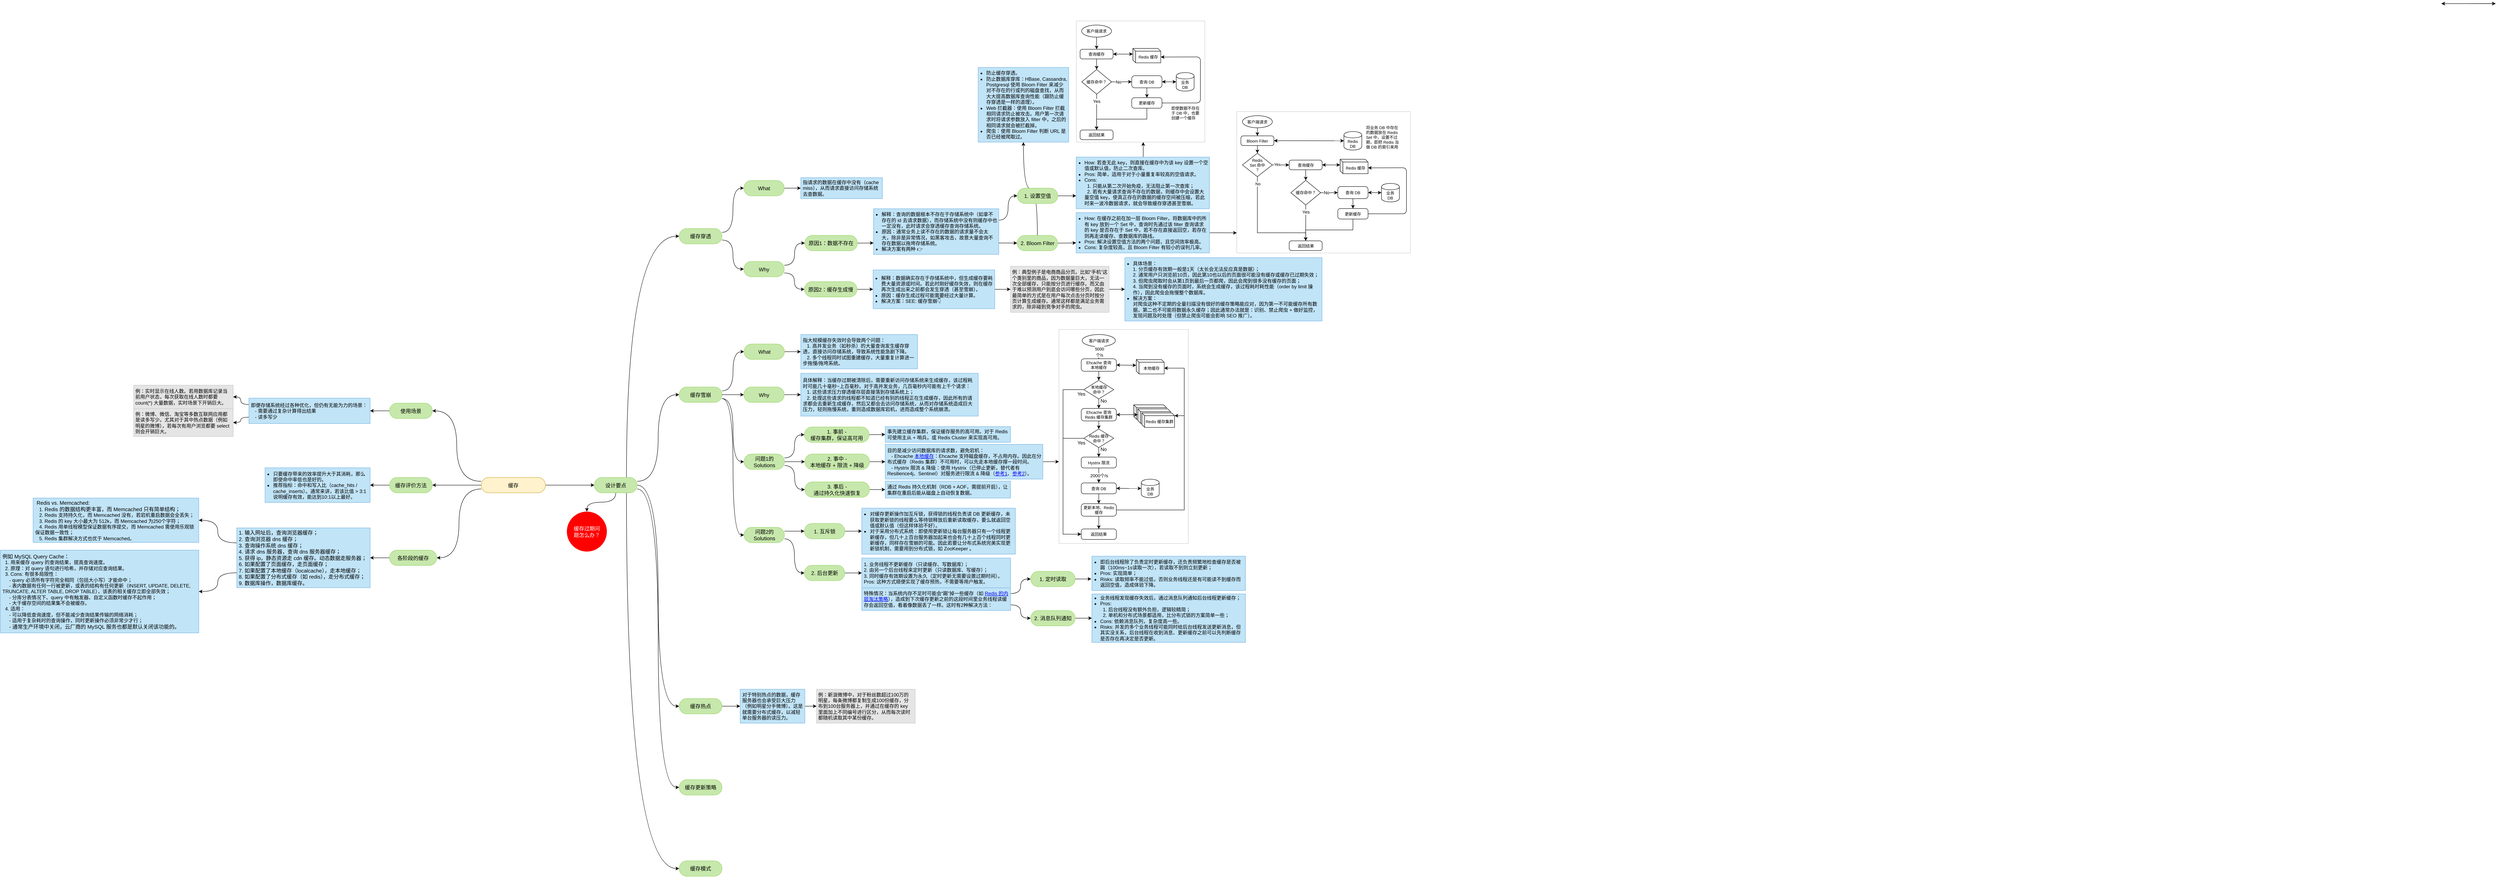 <mxfile version="12.1.3" type="device" pages="1"><diagram id="WpdVT73j2vJyB1eqXVeU" name="Page-1"><mxGraphModel dx="2360" dy="2549" grid="1" gridSize="10" guides="1" tooltips="1" connect="1" arrows="1" fold="1" page="1" pageScale="1" pageWidth="850" pageHeight="1100" math="0" shadow="0"><root><mxCell id="0"/><mxCell id="1" parent="0"/><mxCell id="mx9Ggq0z5KSu5FvKGcYH-105" style="edgeStyle=orthogonalEdgeStyle;curved=1;orthogonalLoop=1;jettySize=auto;html=1;exitX=0.5;exitY=0;exitDx=0;exitDy=0;startArrow=none;startFill=0;endArrow=classic;endFill=1;" edge="1" parent="1" source="4ntn4xU7R7HkQeKVOIeq-5" target="BmnY6Ngc_dvulUJyNq66-94"><mxGeometry relative="1" as="geometry"/></mxCell><mxCell id="pbsSuTQElRbrtSVPpe0S-10" value="" style="group" parent="1" vertex="1" connectable="0"><mxGeometry x="962" y="740" width="141" height="116" as="geometry"/></mxCell><mxCell id="pbsSuTQElRbrtSVPpe0S-11" value="&lt;font color=&quot;#ffffff&quot;&gt;&lt;span style=&quot;font-size: 13px&quot;&gt;缓存过期问&lt;br&gt;题怎么办？&lt;/span&gt;&lt;/font&gt;" style="ellipse;whiteSpace=wrap;html=1;aspect=fixed;fillColor=#FF0000;strokeColor=none;" parent="pbsSuTQElRbrtSVPpe0S-10" vertex="1"><mxGeometry x="20" width="99" height="99" as="geometry"/></mxCell><mxCell id="uvccVKxf7fHzMMvw-gt1-2" value="&lt;ul&gt;&lt;li&gt;解释：查询的数据根本不存在于存储系统中（如拿不存在的 id 去请求数据），而存储系统中没有则缓存中也一定没有，此时请求会穿透缓存查询存储系统。&lt;/li&gt;&lt;li&gt;原因：通常业务上读不存在的数据的请求量不会太大，除非是异常情况，如黑客攻击，故意大量查询不存在数据以拖垮存储系统。&lt;/li&gt;&lt;li&gt;解决方案有两种 👉&lt;/li&gt;&lt;/ul&gt;" style="html=1;whiteSpace=wrap;;fontSize=12;fontColor=#000000;spacing=5;strokeColor=#83bbe5;strokeOpacity=100;fillOpacity=100;fillColor=#c1e4f7;strokeWidth=1.2;align=left;spacingLeft=-25;" parent="1" vertex="1"><mxGeometry x="1741" y="-10" width="310" height="113" as="geometry"/></mxCell><mxCell id="uvccVKxf7fHzMMvw-gt1-48" style="edgeStyle=orthogonalEdgeStyle;curved=1;orthogonalLoop=1;jettySize=auto;html=1;entryX=0;entryY=0.5;entryDx=0;entryDy=0;exitX=1;exitY=0.5;exitDx=0;exitDy=0;" parent="1" source="uvccVKxf7fHzMMvw-gt1-49" target="uvccVKxf7fHzMMvw-gt1-60" edge="1"><mxGeometry relative="1" as="geometry"><mxPoint x="929" y="674" as="sourcePoint"/></mxGeometry></mxCell><mxCell id="Yu32QasDE0WEEL9OH7mx-69" style="edgeStyle=orthogonalEdgeStyle;curved=1;orthogonalLoop=1;jettySize=auto;html=1;exitX=0;exitY=0.25;exitDx=0;exitDy=0;entryX=1;entryY=0.5;entryDx=0;entryDy=0;" parent="1" source="uvccVKxf7fHzMMvw-gt1-49" target="uvccVKxf7fHzMMvw-gt1-52" edge="1"><mxGeometry relative="1" as="geometry"/></mxCell><mxCell id="mx9Ggq0z5KSu5FvKGcYH-116" style="edgeStyle=orthogonalEdgeStyle;curved=1;orthogonalLoop=1;jettySize=auto;html=1;exitX=0;exitY=0.5;exitDx=0;exitDy=0;entryX=1;entryY=0.5;entryDx=0;entryDy=0;startArrow=none;startFill=0;endArrow=classic;endFill=1;" edge="1" parent="1" source="uvccVKxf7fHzMMvw-gt1-49" target="mx9Ggq0z5KSu5FvKGcYH-111"><mxGeometry relative="1" as="geometry"/></mxCell><mxCell id="mx9Ggq0z5KSu5FvKGcYH-119" style="edgeStyle=orthogonalEdgeStyle;curved=1;orthogonalLoop=1;jettySize=auto;html=1;exitX=0;exitY=0.75;exitDx=0;exitDy=0;entryX=1;entryY=0.5;entryDx=0;entryDy=0;startArrow=none;startFill=0;endArrow=classic;endFill=1;" edge="1" parent="1" source="uvccVKxf7fHzMMvw-gt1-49" target="mx9Ggq0z5KSu5FvKGcYH-107"><mxGeometry relative="1" as="geometry"/></mxCell><mxCell id="uvccVKxf7fHzMMvw-gt1-49" value="缓存" style="html=1;whiteSpace=wrap;rounded=1;arcSize=50;fontSize=13;spacing=5;strokeColor=#d6b656;strokeOpacity=100;fillOpacity=100;fillColor=#fff2cc;strokeWidth=1.2;" parent="1" vertex="1"><mxGeometry x="770" y="655.5" width="159" height="38" as="geometry"/></mxCell><mxCell id="uvccVKxf7fHzMMvw-gt1-50" value="&lt;div style=&quot;text-align: left&quot;&gt;例：实时显示在线人数。若用数据库记录当前用户状态，每次获取在线人数时都要 count(*) 大量数据，实时场景下开销巨大。&lt;/div&gt;" style="html=1;whiteSpace=wrap;;fontSize=12;fontColor=#000000;spacing=5;strokeColor=#cccccc;strokeOpacity=100;fillOpacity=100;fillColor=#e5e5e5;strokeWidth=1.2;" parent="1" vertex="1"><mxGeometry x="-90" y="427" width="246" height="58" as="geometry"/></mxCell><mxCell id="Yu32QasDE0WEEL9OH7mx-70" style="edgeStyle=orthogonalEdgeStyle;curved=1;orthogonalLoop=1;jettySize=auto;html=1;exitX=0;exitY=0.5;exitDx=0;exitDy=0;entryX=1;entryY=0.5;entryDx=0;entryDy=0;" parent="1" source="uvccVKxf7fHzMMvw-gt1-52" target="uvccVKxf7fHzMMvw-gt1-55" edge="1"><mxGeometry relative="1" as="geometry"/></mxCell><mxCell id="uvccVKxf7fHzMMvw-gt1-52" value="使用场景" style="html=1;whiteSpace=wrap;rounded=1;arcSize=50;fontSize=13;fontColor=#000000;spacing=5;strokeColor=#a3d977;strokeOpacity=100;fillOpacity=100;fillColor=#c7e8ac;strokeWidth=1.2;" parent="1" vertex="1"><mxGeometry x="543" y="471.5" width="106" height="38" as="geometry"/></mxCell><mxCell id="mx9Ggq0z5KSu5FvKGcYH-117" style="edgeStyle=orthogonalEdgeStyle;curved=1;orthogonalLoop=1;jettySize=auto;html=1;exitX=0;exitY=0.25;exitDx=0;exitDy=0;entryX=1;entryY=0.5;entryDx=0;entryDy=0;startArrow=none;startFill=0;endArrow=classic;endFill=1;" edge="1" parent="1" source="uvccVKxf7fHzMMvw-gt1-55" target="uvccVKxf7fHzMMvw-gt1-50"><mxGeometry relative="1" as="geometry"/></mxCell><mxCell id="mx9Ggq0z5KSu5FvKGcYH-118" style="edgeStyle=orthogonalEdgeStyle;curved=1;orthogonalLoop=1;jettySize=auto;html=1;exitX=0;exitY=0.75;exitDx=0;exitDy=0;entryX=1;entryY=0.5;entryDx=0;entryDy=0;startArrow=none;startFill=0;endArrow=classic;endFill=1;" edge="1" parent="1" source="uvccVKxf7fHzMMvw-gt1-55" target="uvccVKxf7fHzMMvw-gt1-56"><mxGeometry relative="1" as="geometry"/></mxCell><mxCell id="uvccVKxf7fHzMMvw-gt1-55" value="即便存储系统经过各种优化，但仍有无能为力的场景：&lt;br&gt;&amp;nbsp; &amp;nbsp;- 需要通过复杂计算得出结果&lt;br&gt;&amp;nbsp; &amp;nbsp;- 读多写少" style="html=1;whiteSpace=wrap;;fontSize=12;fontColor=#000000;spacing=5;strokeColor=#83bbe5;strokeOpacity=100;fillOpacity=100;fillColor=#c1e4f7;strokeWidth=1.2;align=left;spacingLeft=0;" parent="1" vertex="1"><mxGeometry x="195" y="459" width="300" height="63" as="geometry"/></mxCell><mxCell id="uvccVKxf7fHzMMvw-gt1-56" value="&lt;div style=&quot;text-align: left&quot;&gt;例：微博、微信、淘宝等多数互联网应用都是读多写少。尤其对于其中热点数据（例如明星的微博），若每次有用户浏览都要 select 则会开销巨大。&lt;/div&gt;" style="html=1;whiteSpace=wrap;;fontSize=12;fontColor=#000000;spacing=5;strokeColor=#cccccc;strokeOpacity=100;fillOpacity=100;fillColor=#e5e5e5;strokeWidth=1.2;" parent="1" vertex="1"><mxGeometry x="-90" y="485" width="246" height="69" as="geometry"/></mxCell><mxCell id="uvccVKxf7fHzMMvw-gt1-57" style="edgeStyle=orthogonalEdgeStyle;curved=1;orthogonalLoop=1;jettySize=auto;html=1;exitX=0.75;exitY=0;exitDx=0;exitDy=0;entryX=0;entryY=0.5;entryDx=0;entryDy=0;" parent="1" source="uvccVKxf7fHzMMvw-gt1-60" target="uvccVKxf7fHzMMvw-gt1-63" edge="1"><mxGeometry relative="1" as="geometry"/></mxCell><mxCell id="uvccVKxf7fHzMMvw-gt1-58" style="edgeStyle=orthogonalEdgeStyle;curved=1;orthogonalLoop=1;jettySize=auto;html=1;exitX=1;exitY=0.25;exitDx=0;exitDy=0;entryX=0;entryY=0.5;entryDx=0;entryDy=0;" parent="1" source="uvccVKxf7fHzMMvw-gt1-60" target="uvccVKxf7fHzMMvw-gt1-64" edge="1"><mxGeometry relative="1" as="geometry"/></mxCell><mxCell id="Yu32QasDE0WEEL9OH7mx-44" style="edgeStyle=orthogonalEdgeStyle;curved=1;orthogonalLoop=1;jettySize=auto;html=1;exitX=0.5;exitY=1;exitDx=0;exitDy=0;entryX=0.5;entryY=0;entryDx=0;entryDy=0;" parent="1" source="uvccVKxf7fHzMMvw-gt1-60" target="pbsSuTQElRbrtSVPpe0S-11" edge="1"><mxGeometry relative="1" as="geometry"/></mxCell><mxCell id="Yu32QasDE0WEEL9OH7mx-65" style="edgeStyle=orthogonalEdgeStyle;curved=1;orthogonalLoop=1;jettySize=auto;html=1;exitX=1;exitY=0.75;exitDx=0;exitDy=0;entryX=0;entryY=0.5;entryDx=0;entryDy=0;" parent="1" source="uvccVKxf7fHzMMvw-gt1-60" target="Yu32QasDE0WEEL9OH7mx-37" edge="1"><mxGeometry relative="1" as="geometry"/></mxCell><mxCell id="Yu32QasDE0WEEL9OH7mx-66" style="edgeStyle=orthogonalEdgeStyle;curved=1;orthogonalLoop=1;jettySize=auto;html=1;exitX=0.75;exitY=1;exitDx=0;exitDy=0;entryX=0;entryY=0.5;entryDx=0;entryDy=0;" parent="1" source="uvccVKxf7fHzMMvw-gt1-60" target="Yu32QasDE0WEEL9OH7mx-38" edge="1"><mxGeometry relative="1" as="geometry"/></mxCell><mxCell id="Yu32QasDE0WEEL9OH7mx-68" style="edgeStyle=orthogonalEdgeStyle;curved=1;orthogonalLoop=1;jettySize=auto;html=1;exitX=1;exitY=0.5;exitDx=0;exitDy=0;entryX=0;entryY=0.5;entryDx=0;entryDy=0;" parent="1" source="uvccVKxf7fHzMMvw-gt1-60" target="uvccVKxf7fHzMMvw-gt1-65" edge="1"><mxGeometry relative="1" as="geometry"/></mxCell><mxCell id="uvccVKxf7fHzMMvw-gt1-60" value="设计要点" style="html=1;whiteSpace=wrap;rounded=1;arcSize=50;fontSize=13;fontColor=#000000;spacing=5;strokeColor=#a3d977;strokeOpacity=100;fillOpacity=100;fillColor=#c7e8ac;strokeWidth=1.2;" parent="1" vertex="1"><mxGeometry x="1050" y="655.5" width="106" height="38" as="geometry"/></mxCell><mxCell id="Yu32QasDE0WEEL9OH7mx-3" style="edgeStyle=orthogonalEdgeStyle;orthogonalLoop=1;jettySize=auto;html=1;exitX=1;exitY=0.25;exitDx=0;exitDy=0;entryX=0;entryY=0.5;entryDx=0;entryDy=0;curved=1;" parent="1" source="uvccVKxf7fHzMMvw-gt1-63" target="Yu32QasDE0WEEL9OH7mx-2" edge="1"><mxGeometry relative="1" as="geometry"/></mxCell><mxCell id="Yu32QasDE0WEEL9OH7mx-4" style="edgeStyle=orthogonalEdgeStyle;curved=1;orthogonalLoop=1;jettySize=auto;html=1;exitX=1;exitY=0.75;exitDx=0;exitDy=0;entryX=0;entryY=0.5;entryDx=0;entryDy=0;" parent="1" source="uvccVKxf7fHzMMvw-gt1-63" target="Yu32QasDE0WEEL9OH7mx-1" edge="1"><mxGeometry relative="1" as="geometry"/></mxCell><mxCell id="uvccVKxf7fHzMMvw-gt1-63" value="缓存穿透" style="html=1;whiteSpace=wrap;rounded=1;arcSize=50;fontSize=13;fontColor=#000000;spacing=5;strokeColor=#a3d977;strokeOpacity=100;fillOpacity=100;fillColor=#c7e8ac;strokeWidth=1.2;" parent="1" vertex="1"><mxGeometry x="1260" y="39" width="106" height="38" as="geometry"/></mxCell><mxCell id="Yu32QasDE0WEEL9OH7mx-23" style="edgeStyle=orthogonalEdgeStyle;curved=1;orthogonalLoop=1;jettySize=auto;html=1;exitX=1;exitY=0.75;exitDx=0;exitDy=0;entryX=0;entryY=0.5;entryDx=0;entryDy=0;" parent="1" source="uvccVKxf7fHzMMvw-gt1-64" target="Yu32QasDE0WEEL9OH7mx-22" edge="1"><mxGeometry relative="1" as="geometry"/></mxCell><mxCell id="GiM26pj_wrFQO45leYkM-9" style="edgeStyle=orthogonalEdgeStyle;curved=1;orthogonalLoop=1;jettySize=auto;html=1;exitX=1;exitY=0.75;exitDx=0;exitDy=0;entryX=0;entryY=0.5;entryDx=0;entryDy=0;" parent="1" source="uvccVKxf7fHzMMvw-gt1-64" target="GiM26pj_wrFQO45leYkM-2" edge="1"><mxGeometry relative="1" as="geometry"/></mxCell><mxCell id="uvccVKxf7fHzMMvw-gt1-64" value="缓存雪崩" style="html=1;whiteSpace=wrap;rounded=1;arcSize=50;fontSize=13;fontColor=#000000;spacing=5;strokeColor=#a3d977;strokeOpacity=100;fillOpacity=100;fillColor=#c7e8ac;strokeWidth=1.2;" parent="1" vertex="1"><mxGeometry x="1260" y="431.5" width="106" height="38" as="geometry"/></mxCell><mxCell id="Yu32QasDE0WEEL9OH7mx-63" style="edgeStyle=orthogonalEdgeStyle;curved=1;orthogonalLoop=1;jettySize=auto;html=1;exitX=1;exitY=0.5;exitDx=0;exitDy=0;entryX=0;entryY=0.5;entryDx=0;entryDy=0;" parent="1" source="uvccVKxf7fHzMMvw-gt1-65" target="Yu32QasDE0WEEL9OH7mx-62" edge="1"><mxGeometry relative="1" as="geometry"/></mxCell><mxCell id="uvccVKxf7fHzMMvw-gt1-65" value="缓存热点" style="html=1;whiteSpace=wrap;rounded=1;arcSize=50;fontSize=13;fontColor=#000000;spacing=5;strokeColor=#a3d977;strokeOpacity=100;fillOpacity=100;fillColor=#c7e8ac;strokeWidth=1.2;" parent="1" vertex="1"><mxGeometry x="1260" y="1203" width="106" height="38" as="geometry"/></mxCell><mxCell id="Yu32QasDE0WEEL9OH7mx-28" style="edgeStyle=orthogonalEdgeStyle;curved=1;orthogonalLoop=1;jettySize=auto;html=1;exitX=1;exitY=0.5;exitDx=0;exitDy=0;entryX=0;entryY=0.75;entryDx=0;entryDy=0;" parent="1" source="uvccVKxf7fHzMMvw-gt1-67" target="uvccVKxf7fHzMMvw-gt1-2" edge="1"><mxGeometry relative="1" as="geometry"/></mxCell><mxCell id="uvccVKxf7fHzMMvw-gt1-67" value="原因1：数据不存在" style="html=1;whiteSpace=wrap;rounded=1;arcSize=50;fontSize=13;fontColor=#000000;spacing=5;strokeColor=#a3d977;strokeOpacity=100;fillOpacity=100;fillColor=#c7e8ac;strokeWidth=1.2;" parent="1" vertex="1"><mxGeometry x="1571" y="56" width="130" height="38" as="geometry"/></mxCell><mxCell id="uvccVKxf7fHzMMvw-gt1-71" style="edgeStyle=orthogonalEdgeStyle;curved=1;orthogonalLoop=1;jettySize=auto;html=1;exitX=1;exitY=0.5;exitDx=0;exitDy=0;entryX=0;entryY=0.5;entryDx=0;entryDy=0;" parent="1" source="uvccVKxf7fHzMMvw-gt1-68" target="uvccVKxf7fHzMMvw-gt1-70" edge="1"><mxGeometry relative="1" as="geometry"/></mxCell><mxCell id="uvccVKxf7fHzMMvw-gt1-68" value="原因2：缓存生成慢" style="html=1;whiteSpace=wrap;rounded=1;arcSize=50;fontSize=13;fontColor=#000000;spacing=5;strokeColor=#a3d977;strokeOpacity=100;fillOpacity=100;fillColor=#c7e8ac;strokeWidth=1.2;" parent="1" vertex="1"><mxGeometry x="1570" y="170.5" width="130" height="38" as="geometry"/></mxCell><mxCell id="MvsJAOrVpM3s5qZTpAQF-2" style="edgeStyle=orthogonalEdgeStyle;rounded=0;orthogonalLoop=1;jettySize=auto;html=1;exitX=1;exitY=0.5;exitDx=0;exitDy=0;entryX=0;entryY=0.5;entryDx=0;entryDy=0;" parent="1" source="uvccVKxf7fHzMMvw-gt1-70" target="MvsJAOrVpM3s5qZTpAQF-1" edge="1"><mxGeometry relative="1" as="geometry"/></mxCell><mxCell id="uvccVKxf7fHzMMvw-gt1-70" value="&lt;ul&gt;&lt;li&gt;解释：数据确实存在于存储系统中，但生成缓存要耗费大量资源或时间。若此时刚好缓存失效，则在缓存再次生成出来之前都会发生穿透（甚至雪崩）。&lt;/li&gt;&lt;li&gt;原因：缓存生成过程可能需要经过大量计算。&lt;/li&gt;&lt;li&gt;解决方案：SEE: 缓存雪崩👇&lt;/li&gt;&lt;/ul&gt;" style="html=1;whiteSpace=wrap;;fontSize=12;fontColor=#000000;spacing=5;strokeColor=#83bbe5;strokeOpacity=100;fillOpacity=100;fillColor=#c1e4f7;strokeWidth=1.2;align=left;spacingLeft=-25;" parent="1" vertex="1"><mxGeometry x="1740" y="141.5" width="301" height="96" as="geometry"/></mxCell><mxCell id="MvsJAOrVpM3s5qZTpAQF-5" style="edgeStyle=orthogonalEdgeStyle;rounded=0;orthogonalLoop=1;jettySize=auto;html=1;exitX=1;exitY=0.5;exitDx=0;exitDy=0;entryX=0;entryY=0.5;entryDx=0;entryDy=0;" parent="1" source="MvsJAOrVpM3s5qZTpAQF-1" target="MvsJAOrVpM3s5qZTpAQF-6" edge="1"><mxGeometry relative="1" as="geometry"><mxPoint x="2431" y="187.5" as="targetPoint"/></mxGeometry></mxCell><mxCell id="MvsJAOrVpM3s5qZTpAQF-1" value="&lt;div style=&quot;text-align: left&quot;&gt;例：典型例子是电商商品分页。比如“手机”这个类别里的商品，因为数据量巨大，无法一次全部缓存，只能按分页进行缓存。而又由于难以预测用户到底会访问哪些分页，因此最简单的方式是在用户每次点击分页时按分页计算生成缓存。通常这样都是满足业务需求的，除非碰到竞争对手的爬虫。&lt;/div&gt;" style="html=1;whiteSpace=wrap;;fontSize=12;fontColor=#000000;spacing=5;strokeColor=#cccccc;strokeOpacity=100;fillOpacity=100;fillColor=#e5e5e5;strokeWidth=1.2;" parent="1" vertex="1"><mxGeometry x="2080" y="132.5" width="244" height="114" as="geometry"/></mxCell><mxCell id="MvsJAOrVpM3s5qZTpAQF-6" value="&lt;ul&gt;&lt;li&gt;具体场景：&lt;br&gt;1. 分页缓存有效期一般是1天（太长会无法反应真是数据）；&lt;br&gt;2. 通常用户只浏览前10页，因此第10也以后的页面很可能没有缓存或缓存已过期失效；&lt;br&gt;3. 但爬虫爬取时会从第1页到最后一页都爬，因此会爬到很多没有缓存的页面；&lt;br&gt;4. 当爬到没有缓存的页面时，系统会生成缓存，该过程耗时耗性能（order by limit 操作），因此爬虫会拖慢整个数据库。&lt;br&gt;&lt;/li&gt;&lt;li&gt;解决方案：&lt;br&gt;对爬虫这种不定期的全量扫描没有很好的缓存策略能应对，因为第一不可能缓存所有数据，第二也不可能将数据永久缓存；因此通常办法就是：识别、禁止爬虫 + 做好监控，发现问题及时处理（但禁止爬虫可能会影响 SEO 推广）。&lt;/li&gt;&lt;/ul&gt;" style="html=1;whiteSpace=wrap;;fontSize=12;fontColor=#000000;spacing=5;strokeColor=#83bbe5;strokeOpacity=100;fillOpacity=100;fillColor=#c1e4f7;strokeWidth=1.2;align=left;spacingLeft=-25;" parent="1" vertex="1"><mxGeometry x="2363" y="111" width="488" height="157" as="geometry"/></mxCell><mxCell id="Yu32QasDE0WEEL9OH7mx-5" style="edgeStyle=orthogonalEdgeStyle;curved=1;orthogonalLoop=1;jettySize=auto;html=1;exitX=1;exitY=0.25;exitDx=0;exitDy=0;entryX=0;entryY=0.5;entryDx=0;entryDy=0;" parent="1" source="Yu32QasDE0WEEL9OH7mx-1" target="uvccVKxf7fHzMMvw-gt1-67" edge="1"><mxGeometry relative="1" as="geometry"/></mxCell><mxCell id="Yu32QasDE0WEEL9OH7mx-6" style="edgeStyle=orthogonalEdgeStyle;curved=1;orthogonalLoop=1;jettySize=auto;html=1;exitX=1;exitY=0.75;exitDx=0;exitDy=0;entryX=0;entryY=0.5;entryDx=0;entryDy=0;" parent="1" source="Yu32QasDE0WEEL9OH7mx-1" target="uvccVKxf7fHzMMvw-gt1-68" edge="1"><mxGeometry relative="1" as="geometry"/></mxCell><mxCell id="Yu32QasDE0WEEL9OH7mx-1" value="Why" style="html=1;whiteSpace=wrap;rounded=1;arcSize=50;fontSize=13;fontColor=#000000;spacing=5;strokeColor=#a3d977;strokeOpacity=100;fillOpacity=100;fillColor=#c7e8ac;strokeWidth=1.2;" parent="1" vertex="1"><mxGeometry x="1420" y="120.5" width="100" height="38" as="geometry"/></mxCell><mxCell id="Yu32QasDE0WEEL9OH7mx-8" style="edgeStyle=orthogonalEdgeStyle;curved=1;orthogonalLoop=1;jettySize=auto;html=1;exitX=1;exitY=0.5;exitDx=0;exitDy=0;" parent="1" source="Yu32QasDE0WEEL9OH7mx-2" target="Yu32QasDE0WEEL9OH7mx-7" edge="1"><mxGeometry relative="1" as="geometry"/></mxCell><mxCell id="Yu32QasDE0WEEL9OH7mx-2" value="What" style="html=1;whiteSpace=wrap;rounded=1;arcSize=50;fontSize=13;fontColor=#000000;spacing=5;strokeColor=#a3d977;strokeOpacity=100;fillOpacity=100;fillColor=#c7e8ac;strokeWidth=1.2;" parent="1" vertex="1"><mxGeometry x="1420" y="-80" width="100" height="38" as="geometry"/></mxCell><mxCell id="Yu32QasDE0WEEL9OH7mx-7" value="指请求的数据在缓存中没有（cache miss），从而请求直接访问存储系统去查数据。" style="html=1;whiteSpace=wrap;;fontSize=12;fontColor=#000000;spacing=5;strokeColor=#83bbe5;strokeOpacity=100;fillOpacity=100;fillColor=#c1e4f7;strokeWidth=1.2;align=left;spacingLeft=0;" parent="1" vertex="1"><mxGeometry x="1561" y="-87" width="202" height="52" as="geometry"/></mxCell><mxCell id="Yu32QasDE0WEEL9OH7mx-9" style="edgeStyle=orthogonalEdgeStyle;orthogonalLoop=1;jettySize=auto;html=1;exitX=1;exitY=0.25;exitDx=0;exitDy=0;entryX=0;entryY=0.5;entryDx=0;entryDy=0;curved=1;" parent="1" source="uvccVKxf7fHzMMvw-gt1-64" target="Yu32QasDE0WEEL9OH7mx-12" edge="1"><mxGeometry relative="1" as="geometry"><mxPoint x="1380" y="370" as="sourcePoint"/></mxGeometry></mxCell><mxCell id="Yu32QasDE0WEEL9OH7mx-10" style="edgeStyle=orthogonalEdgeStyle;curved=1;orthogonalLoop=1;jettySize=auto;html=1;exitX=1;exitY=0.5;exitDx=0;exitDy=0;entryX=0;entryY=0.5;entryDx=0;entryDy=0;" parent="1" source="uvccVKxf7fHzMMvw-gt1-64" target="Yu32QasDE0WEEL9OH7mx-11" edge="1"><mxGeometry relative="1" as="geometry"><mxPoint x="1380" y="384" as="sourcePoint"/></mxGeometry></mxCell><mxCell id="Yu32QasDE0WEEL9OH7mx-21" style="edgeStyle=orthogonalEdgeStyle;curved=1;orthogonalLoop=1;jettySize=auto;html=1;exitX=1;exitY=0.5;exitDx=0;exitDy=0;entryX=0;entryY=0.5;entryDx=0;entryDy=0;" parent="1" source="Yu32QasDE0WEEL9OH7mx-11" target="Yu32QasDE0WEEL9OH7mx-15" edge="1"><mxGeometry relative="1" as="geometry"/></mxCell><mxCell id="Yu32QasDE0WEEL9OH7mx-11" value="Why" style="html=1;whiteSpace=wrap;rounded=1;arcSize=50;fontSize=13;fontColor=#000000;spacing=5;strokeColor=#a3d977;strokeOpacity=100;fillOpacity=100;fillColor=#c7e8ac;strokeWidth=1.2;" parent="1" vertex="1"><mxGeometry x="1420" y="431.5" width="100" height="38" as="geometry"/></mxCell><mxCell id="Yu32QasDE0WEEL9OH7mx-14" style="edgeStyle=orthogonalEdgeStyle;curved=1;orthogonalLoop=1;jettySize=auto;html=1;exitX=1;exitY=0.5;exitDx=0;exitDy=0;entryX=0;entryY=0.5;entryDx=0;entryDy=0;" parent="1" source="Yu32QasDE0WEEL9OH7mx-12" target="Yu32QasDE0WEEL9OH7mx-13" edge="1"><mxGeometry relative="1" as="geometry"/></mxCell><mxCell id="Yu32QasDE0WEEL9OH7mx-12" value="What" style="html=1;whiteSpace=wrap;rounded=1;arcSize=50;fontSize=13;fontColor=#000000;spacing=5;strokeColor=#a3d977;strokeOpacity=100;fillOpacity=100;fillColor=#c7e8ac;strokeWidth=1.2;" parent="1" vertex="1"><mxGeometry x="1420.5" y="325" width="100" height="38" as="geometry"/></mxCell><mxCell id="Yu32QasDE0WEEL9OH7mx-13" value="指大规模缓存失效时会导致两个问题：&lt;br&gt;&amp;nbsp; &amp;nbsp;1. 高并发业务（如秒杀）的大量查询发生缓存穿透，直接访问存储系统，导致系统性能急剧下降。&lt;br&gt;&amp;nbsp; &amp;nbsp;2. 多个线程同时试图重建缓存，大量重复计算进一步拖慢/拖垮系统。" style="html=1;whiteSpace=wrap;;fontSize=12;fontColor=#000000;spacing=5;strokeColor=#83bbe5;strokeOpacity=100;fillOpacity=100;fillColor=#c1e4f7;strokeWidth=1.2;align=left;spacingLeft=0;" parent="1" vertex="1"><mxGeometry x="1561" y="301.5" width="289" height="85" as="geometry"/></mxCell><mxCell id="Yu32QasDE0WEEL9OH7mx-15" value="&lt;div&gt;具体解释：当缓存过期被清除后，需要重新访问&lt;span&gt;存储系统来生成缓存，该过程耗时可能几十毫秒~上百毫秒。对于高并发业务，几百毫秒内可能有上千个请求：&lt;/span&gt;&lt;/div&gt;&lt;div&gt;&lt;span&gt;&amp;nbsp; &amp;nbsp;1. 这些请求压力穿透缓存层直接落到存储系统上；&lt;/span&gt;&lt;/div&gt;&lt;div&gt;&lt;span&gt;&amp;nbsp; &amp;nbsp;2. 处理这些请求的线程都不知道已经有别的线程正在生成缓存，因此所有的请求都会去重新生成缓存，然后又都会去访问存储系统，从而对存储系统造成巨大压力，轻则拖慢系统，重则造成数据库宕机，进而造成整个系统崩溃。&lt;/span&gt;&lt;/div&gt;" style="html=1;whiteSpace=wrap;;fontSize=12;fontColor=#000000;spacing=5;strokeColor=#83bbe5;strokeOpacity=100;fillOpacity=100;fillColor=#c1e4f7;strokeWidth=1.2;align=left;spacingLeft=0;" parent="1" vertex="1"><mxGeometry x="1561" y="397.5" width="439" height="106" as="geometry"/></mxCell><mxCell id="Yu32QasDE0WEEL9OH7mx-27" style="edgeStyle=orthogonalEdgeStyle;curved=1;orthogonalLoop=1;jettySize=auto;html=1;exitX=1;exitY=0.75;exitDx=0;exitDy=0;entryX=0;entryY=0.5;entryDx=0;entryDy=0;" parent="1" source="Yu32QasDE0WEEL9OH7mx-22" target="Yu32QasDE0WEEL9OH7mx-25" edge="1"><mxGeometry relative="1" as="geometry"/></mxCell><mxCell id="mx9Ggq0z5KSu5FvKGcYH-3" style="edgeStyle=orthogonalEdgeStyle;curved=1;orthogonalLoop=1;jettySize=auto;html=1;exitX=1;exitY=0.25;exitDx=0;exitDy=0;entryX=0;entryY=0.5;entryDx=0;entryDy=0;" edge="1" parent="1" source="Yu32QasDE0WEEL9OH7mx-22" target="Yu32QasDE0WEEL9OH7mx-24"><mxGeometry relative="1" as="geometry"/></mxCell><mxCell id="Yu32QasDE0WEEL9OH7mx-22" value="问题2的 Solutions" style="html=1;whiteSpace=wrap;rounded=1;arcSize=50;fontSize=13;fontColor=#000000;spacing=5;strokeColor=#a3d977;strokeOpacity=100;fillOpacity=100;fillColor=#c7e8ac;strokeWidth=1.2;" parent="1" vertex="1"><mxGeometry x="1420.5" y="779" width="100" height="38" as="geometry"/></mxCell><mxCell id="Yu32QasDE0WEEL9OH7mx-31" style="edgeStyle=orthogonalEdgeStyle;curved=1;orthogonalLoop=1;jettySize=auto;html=1;exitX=1;exitY=0.5;exitDx=0;exitDy=0;entryX=0;entryY=0.5;entryDx=0;entryDy=0;" parent="1" source="Yu32QasDE0WEEL9OH7mx-24" target="mx9Ggq0z5KSu5FvKGcYH-101" edge="1"><mxGeometry relative="1" as="geometry"><mxPoint x="1712.471" y="775.235" as="targetPoint"/></mxGeometry></mxCell><mxCell id="Yu32QasDE0WEEL9OH7mx-24" value="1. 互斥锁" style="html=1;whiteSpace=wrap;rounded=1;arcSize=50;fontSize=13;fontColor=#000000;spacing=5;strokeColor=#a3d977;strokeOpacity=100;fillOpacity=100;fillColor=#c7e8ac;strokeWidth=1.2;" parent="1" vertex="1"><mxGeometry x="1570" y="769.5" width="100" height="38" as="geometry"/></mxCell><mxCell id="Yu32QasDE0WEEL9OH7mx-35" style="edgeStyle=orthogonalEdgeStyle;curved=1;orthogonalLoop=1;jettySize=auto;html=1;exitX=1;exitY=0.5;exitDx=0;exitDy=0;entryX=0;entryY=0.5;entryDx=0;entryDy=0;" parent="1" source="Yu32QasDE0WEEL9OH7mx-25" target="Yu32QasDE0WEEL9OH7mx-34" edge="1"><mxGeometry relative="1" as="geometry"/></mxCell><mxCell id="Yu32QasDE0WEEL9OH7mx-25" value="2. 后台更新" style="html=1;whiteSpace=wrap;rounded=1;arcSize=50;fontSize=13;fontColor=#000000;spacing=5;strokeColor=#a3d977;strokeOpacity=100;fillOpacity=100;fillColor=#c7e8ac;strokeWidth=1.2;" parent="1" vertex="1"><mxGeometry x="1570" y="873" width="100" height="38" as="geometry"/></mxCell><mxCell id="Yu32QasDE0WEEL9OH7mx-34" value="1. 业务线程不更新缓存（只读缓存、写数据库）；&lt;br&gt;2. 由另一个后台线程来定时更新（只读数据库、写缓存）；&lt;br&gt;3. 同时缓存有效期设置为永久（定时更新无需要设置过期时间）。&lt;br&gt;Pros: 这种方式顺便实现了缓存预热，不需要等用户触发。" style="html=1;whiteSpace=wrap;;fontSize=12;fontColor=#000000;spacing=5;strokeColor=#83bbe5;strokeOpacity=100;fillOpacity=100;fillColor=#c1e4f7;strokeWidth=1.2;align=left;spacingLeft=0;" parent="1" vertex="1"><mxGeometry x="1712" y="855" width="368" height="74" as="geometry"/></mxCell><mxCell id="Yu32QasDE0WEEL9OH7mx-47" style="edgeStyle=orthogonalEdgeStyle;curved=1;orthogonalLoop=1;jettySize=auto;html=1;exitX=1;exitY=0.75;exitDx=0;exitDy=0;entryX=0;entryY=0.5;entryDx=0;entryDy=0;" parent="1" source="Yu32QasDE0WEEL9OH7mx-36" target="Yu32QasDE0WEEL9OH7mx-45" edge="1"><mxGeometry relative="1" as="geometry"/></mxCell><mxCell id="Yu32QasDE0WEEL9OH7mx-55" style="edgeStyle=orthogonalEdgeStyle;curved=1;orthogonalLoop=1;jettySize=auto;html=1;exitX=1;exitY=0.25;exitDx=0;exitDy=0;entryX=0;entryY=0.5;entryDx=0;entryDy=0;" parent="1" source="Yu32QasDE0WEEL9OH7mx-36" target="Yu32QasDE0WEEL9OH7mx-39" edge="1"><mxGeometry relative="1" as="geometry"/></mxCell><mxCell id="Yu32QasDE0WEEL9OH7mx-36" value="特殊情况：当系统内存不足时可能会“踢”掉一些缓存（如 &lt;a href=&quot;https://www.jianshu.com/p/8aa619933ebb&quot;&gt;Redis 的内层淘汰策略&lt;/a&gt;），造成到下次缓存更新之前的这段时间里业务线程读缓存会返回空值，看着像数据丢了一样。这时有2种解决方法：" style="html=1;whiteSpace=wrap;;fontSize=12;fontColor=#000000;spacing=5;strokeColor=#83bbe5;strokeOpacity=100;fillOpacity=100;fillColor=#c1e4f7;strokeWidth=1.2;align=left;spacingLeft=0;" parent="1" vertex="1"><mxGeometry x="1712" y="929" width="368" height="56" as="geometry"/></mxCell><mxCell id="Yu32QasDE0WEEL9OH7mx-37" value="缓存更新策略" style="html=1;whiteSpace=wrap;rounded=1;arcSize=50;fontSize=13;fontColor=#000000;spacing=5;strokeColor=#a3d977;strokeOpacity=100;fillOpacity=100;fillColor=#c7e8ac;strokeWidth=1.2;" parent="1" vertex="1"><mxGeometry x="1260" y="1404" width="106" height="38" as="geometry"/></mxCell><mxCell id="Yu32QasDE0WEEL9OH7mx-38" value="缓存模式" style="html=1;whiteSpace=wrap;rounded=1;arcSize=50;fontSize=13;fontColor=#000000;spacing=5;strokeColor=#a3d977;strokeOpacity=100;fillOpacity=100;fillColor=#c7e8ac;strokeWidth=1.2;" parent="1" vertex="1"><mxGeometry x="1260" y="1605" width="106" height="38" as="geometry"/></mxCell><mxCell id="Yu32QasDE0WEEL9OH7mx-49" style="edgeStyle=orthogonalEdgeStyle;curved=1;orthogonalLoop=1;jettySize=auto;html=1;exitX=1;exitY=0.5;exitDx=0;exitDy=0;entryX=-0.004;entryY=0.663;entryDx=0;entryDy=0;entryPerimeter=0;" parent="1" source="Yu32QasDE0WEEL9OH7mx-39" target="Yu32QasDE0WEEL9OH7mx-52" edge="1"><mxGeometry relative="1" as="geometry"><mxPoint x="2282.5" y="892.833" as="targetPoint"/></mxGeometry></mxCell><mxCell id="Yu32QasDE0WEEL9OH7mx-39" value="1. 定时读取" style="html=1;whiteSpace=wrap;rounded=1;arcSize=50;fontSize=13;fontColor=#000000;spacing=5;strokeColor=#a3d977;strokeOpacity=100;fillOpacity=100;fillColor=#c7e8ac;strokeWidth=1.2;" parent="1" vertex="1"><mxGeometry x="2130" y="888" width="110" height="38" as="geometry"/></mxCell><mxCell id="Yu32QasDE0WEEL9OH7mx-54" style="edgeStyle=orthogonalEdgeStyle;curved=1;orthogonalLoop=1;jettySize=auto;html=1;exitX=1;exitY=0.5;exitDx=0;exitDy=0;entryX=0;entryY=0.5;entryDx=0;entryDy=0;" parent="1" source="Yu32QasDE0WEEL9OH7mx-45" target="Yu32QasDE0WEEL9OH7mx-53" edge="1"><mxGeometry relative="1" as="geometry"/></mxCell><mxCell id="Yu32QasDE0WEEL9OH7mx-45" value="2. 消息队列通知" style="html=1;whiteSpace=wrap;rounded=1;arcSize=50;fontSize=13;fontColor=#000000;spacing=5;strokeColor=#a3d977;strokeOpacity=100;fillOpacity=100;fillColor=#c7e8ac;strokeWidth=1.2;" parent="1" vertex="1"><mxGeometry x="2130" y="985" width="110" height="38" as="geometry"/></mxCell><mxCell id="Yu32QasDE0WEEL9OH7mx-52" value="&lt;ul&gt;&lt;li&gt;即后台线程除了负责定时更新缓存，还负责频繁地检查缓存是否被踢（100ms~1s读取一次），若读取不到则立刻更新；&lt;/li&gt;&lt;li&gt;Pros: 实现简单；&lt;/li&gt;&lt;li&gt;Risks: 读取频率不能过低，否则业务线程还是有可能读不到缓存而返回空值，造成体验下降。&lt;br&gt;&lt;/li&gt;&lt;/ul&gt;" style="html=1;whiteSpace=wrap;;fontSize=12;fontColor=#000000;spacing=5;strokeColor=#83bbe5;strokeOpacity=100;fillOpacity=100;fillColor=#c1e4f7;strokeWidth=1.2;align=left;spacingLeft=-25;" parent="1" vertex="1"><mxGeometry x="2281.5" y="850.5" width="380" height="85" as="geometry"/></mxCell><mxCell id="Yu32QasDE0WEEL9OH7mx-53" value="&lt;ul&gt;&lt;li&gt;业务线程发现缓存失效后，通过消息队列通知后台线程更新缓存；&lt;br&gt;&lt;/li&gt;&lt;li&gt;Pros: &lt;br&gt;&amp;nbsp; 1. 后台线程没有额外负担，逻辑较精简；&lt;br&gt;&amp;nbsp; 2. 单机和分布式场景都适用，比分布式锁的方案简单一些；&lt;/li&gt;&lt;li&gt;Cons: 依赖消息队列，复杂度高一些。&lt;/li&gt;&lt;li&gt;Risks: 并发的多个业务线程可能同时给后台线程发送更新消息，但其实没关系，后台线程在收到消息、更新缓存之前可以先判断缓存是否存在再决定是否更新。&lt;/li&gt;&lt;/ul&gt;" style="html=1;whiteSpace=wrap;;fontSize=12;fontColor=#000000;spacing=5;strokeColor=#83bbe5;strokeOpacity=100;fillOpacity=100;fillColor=#c1e4f7;strokeWidth=1.2;align=left;spacingLeft=-25;" parent="1" vertex="1"><mxGeometry x="2281.5" y="944" width="380" height="120" as="geometry"/></mxCell><mxCell id="Yu32QasDE0WEEL9OH7mx-67" style="edgeStyle=orthogonalEdgeStyle;curved=1;orthogonalLoop=1;jettySize=auto;html=1;exitX=1;exitY=0.5;exitDx=0;exitDy=0;entryX=0;entryY=0.5;entryDx=0;entryDy=0;" parent="1" source="Yu32QasDE0WEEL9OH7mx-62" target="Yu32QasDE0WEEL9OH7mx-64" edge="1"><mxGeometry relative="1" as="geometry"/></mxCell><mxCell id="Yu32QasDE0WEEL9OH7mx-62" value="对于特别热点的数据，缓存服务器也会承受巨大压力（例如明星分手微博）。这是就需要分布式缓存，以减轻单台服务器的读压力。" style="html=1;whiteSpace=wrap;;fontSize=12;fontColor=#000000;spacing=5;strokeColor=#83bbe5;strokeOpacity=100;fillOpacity=100;fillColor=#c1e4f7;strokeWidth=1.2;align=left;spacingLeft=0;" parent="1" vertex="1"><mxGeometry x="1411" y="1180" width="160" height="84" as="geometry"/></mxCell><mxCell id="Yu32QasDE0WEEL9OH7mx-64" value="&lt;div style=&quot;text-align: left&quot;&gt;例：&lt;span&gt;新浪微博中，对于粉丝数超过100万的明星，每条微博都复制&lt;/span&gt;&lt;span&gt;生成100份缓存，分布到100台服务器上，并通过在缓存的 key 里面加上不同编号进行区分，从而每次读&lt;/span&gt;&lt;span&gt;时都随机读取其中某份缓存。&lt;/span&gt;&lt;/div&gt;" style="html=1;whiteSpace=wrap;;fontSize=12;fontColor=#000000;spacing=5;strokeColor=#cccccc;strokeOpacity=100;fillOpacity=100;fillColor=#e5e5e5;strokeWidth=1.2;" parent="1" vertex="1"><mxGeometry x="1600" y="1180" width="244" height="84" as="geometry"/></mxCell><mxCell id="4ntn4xU7R7HkQeKVOIeq-1" style="edgeStyle=orthogonalEdgeStyle;curved=1;orthogonalLoop=1;jettySize=auto;html=1;exitX=1;exitY=0.25;exitDx=0;exitDy=0;entryX=0;entryY=0.5;entryDx=0;entryDy=0;" parent="1" source="uvccVKxf7fHzMMvw-gt1-2" target="4ntn4xU7R7HkQeKVOIeq-4" edge="1"><mxGeometry relative="1" as="geometry"><mxPoint x="2137" y="-19" as="sourcePoint"/></mxGeometry></mxCell><mxCell id="4ntn4xU7R7HkQeKVOIeq-2" style="edgeStyle=orthogonalEdgeStyle;curved=1;orthogonalLoop=1;jettySize=auto;html=1;exitX=1;exitY=0.75;exitDx=0;exitDy=0;entryX=0;entryY=0.5;entryDx=0;entryDy=0;" parent="1" source="uvccVKxf7fHzMMvw-gt1-2" target="4ntn4xU7R7HkQeKVOIeq-5" edge="1"><mxGeometry relative="1" as="geometry"><mxPoint x="2137" as="sourcePoint"/></mxGeometry></mxCell><mxCell id="BmnY6Ngc_dvulUJyNq66-32" style="edgeStyle=orthogonalEdgeStyle;rounded=0;orthogonalLoop=1;jettySize=auto;html=1;exitX=1;exitY=0.5;exitDx=0;exitDy=0;entryX=0;entryY=0.75;entryDx=0;entryDy=0;fontSize=10;" parent="1" source="4ntn4xU7R7HkQeKVOIeq-4" target="4ntn4xU7R7HkQeKVOIeq-8" edge="1"><mxGeometry relative="1" as="geometry"/></mxCell><mxCell id="4ntn4xU7R7HkQeKVOIeq-4" value="1. 设置空值" style="html=1;whiteSpace=wrap;rounded=1;arcSize=50;fontSize=13;fontColor=#000000;spacing=5;strokeColor=#a3d977;strokeOpacity=100;fillOpacity=100;fillColor=#c7e8ac;strokeWidth=1.2;" parent="1" vertex="1"><mxGeometry x="2097" y="-61" width="100" height="38" as="geometry"/></mxCell><mxCell id="BmnY6Ngc_dvulUJyNq66-31" style="edgeStyle=orthogonalEdgeStyle;rounded=0;orthogonalLoop=1;jettySize=auto;html=1;exitX=1;exitY=0.5;exitDx=0;exitDy=0;entryX=0;entryY=0.75;entryDx=0;entryDy=0;fontSize=10;" parent="1" source="4ntn4xU7R7HkQeKVOIeq-5" target="BmnY6Ngc_dvulUJyNq66-1" edge="1"><mxGeometry relative="1" as="geometry"/></mxCell><mxCell id="4ntn4xU7R7HkQeKVOIeq-5" value="2. Bloom Filter" style="html=1;whiteSpace=wrap;rounded=1;arcSize=50;fontSize=13;fontColor=#000000;spacing=5;strokeColor=#a3d977;strokeOpacity=100;fillOpacity=100;fillColor=#c7e8ac;strokeWidth=1.2;" parent="1" vertex="1"><mxGeometry x="2096.5" y="56" width="100" height="38" as="geometry"/></mxCell><mxCell id="BmnY6Ngc_dvulUJyNq66-33" style="edgeStyle=orthogonalEdgeStyle;rounded=0;orthogonalLoop=1;jettySize=auto;html=1;exitX=0.5;exitY=0;exitDx=0;exitDy=0;fontSize=10;" parent="1" source="4ntn4xU7R7HkQeKVOIeq-8" edge="1"><mxGeometry relative="1" as="geometry"><mxPoint x="2408.5" y="-175" as="targetPoint"/></mxGeometry></mxCell><mxCell id="4ntn4xU7R7HkQeKVOIeq-8" value="&lt;ul&gt;&lt;li&gt;How: 若查无此 key，则直接在缓存中为该 key 设置一个空值或默认值，防止二次查库。&lt;/li&gt;&lt;li&gt;Pros: 简单，适用于对于小量重复率较高的空值请求。&lt;/li&gt;&lt;li&gt;Cons:&lt;br&gt;&amp;nbsp; 1. 只能从第二次开始免疫，无法阻止第一次查库；&lt;br&gt;&amp;nbsp; 2. 若有大量请求查询不存在的数据，则缓存中会设置大量空值 key，使真正存在的数据的缓存空间被压缩，若此时来一波冷数据请求，就会导致缓存穿透甚至雪崩。&lt;/li&gt;&lt;/ul&gt;" style="html=1;whiteSpace=wrap;;fontSize=12;fontColor=#000000;spacing=5;strokeColor=#83bbe5;strokeOpacity=100;fillOpacity=100;fillColor=#c1e4f7;strokeWidth=1.2;align=left;spacingLeft=-25;" parent="1" vertex="1"><mxGeometry x="2242.5" y="-138" width="330" height="128" as="geometry"/></mxCell><mxCell id="BmnY6Ngc_dvulUJyNq66-93" style="edgeStyle=orthogonalEdgeStyle;rounded=0;orthogonalLoop=1;jettySize=auto;html=1;exitX=1;exitY=0.5;exitDx=0;exitDy=0;fontSize=10;" parent="1" source="BmnY6Ngc_dvulUJyNq66-1" edge="1"><mxGeometry relative="1" as="geometry"><mxPoint x="2640" y="49.667" as="targetPoint"/></mxGeometry></mxCell><mxCell id="BmnY6Ngc_dvulUJyNq66-1" value="&lt;ul&gt;&lt;li&gt;How: 在缓存之前在加一层 Bloom Filter，将数据库中的所有 key 放到一个 Set 中，查询时先通过该 filter 查询请求的 key 是否存在于 Set 中，若不存在直接返回空，若存在则再走读缓存、查数据库的路线。&lt;/li&gt;&lt;li&gt;Pros: 解决设置空值方法的两个问题，且空间效率极高。&lt;/li&gt;&lt;li&gt;Cons: 复杂度较高，且 Bloom Filter 有较小的误判几率。&lt;/li&gt;&lt;/ul&gt;" style="html=1;whiteSpace=wrap;;fontSize=12;fontColor=#000000;spacing=5;strokeColor=#83bbe5;strokeOpacity=100;fillOpacity=100;fillColor=#c1e4f7;strokeWidth=1.2;align=left;spacingLeft=-25;" parent="1" vertex="1"><mxGeometry x="2242.5" y="-0.5" width="330" height="100" as="geometry"/></mxCell><mxCell id="BmnY6Ngc_dvulUJyNq66-61" value="" style="endArrow=classic;startArrow=classic;html=1;exitX=1;exitY=0.5;exitDx=0;exitDy=0;entryX=0;entryY=0;entryDx=0;entryDy=14;entryPerimeter=0;" parent="1" edge="1"><mxGeometry width="50" height="50" relative="1" as="geometry"><mxPoint x="5621.389" y="-518.0" as="sourcePoint"/><mxPoint x="5755.731" y="-518.075" as="targetPoint"/></mxGeometry></mxCell><mxCell id="BmnY6Ngc_dvulUJyNq66-62" value="" style="endArrow=classic;startArrow=classic;html=1;exitX=1;exitY=0.5;exitDx=0;exitDy=0;entryX=0;entryY=0;entryDx=0;entryDy=14;entryPerimeter=0;" parent="1" edge="1"><mxGeometry width="50" height="50" relative="1" as="geometry"><mxPoint x="5621.389" y="-518.0" as="sourcePoint"/><mxPoint x="5755.731" y="-518.075" as="targetPoint"/></mxGeometry></mxCell><mxCell id="BmnY6Ngc_dvulUJyNq66-91" value="" style="group" parent="1" vertex="1" connectable="0"><mxGeometry x="2243" y="-475" width="318" height="300" as="geometry"/></mxCell><mxCell id="BmnY6Ngc_dvulUJyNq66-25" value="" style="group;strokeColor=#CCCCCC;fillColor=#ffffff;glass=0;perimeterSpacing=0;" parent="BmnY6Ngc_dvulUJyNq66-91" vertex="1" connectable="0"><mxGeometry width="318" height="300" as="geometry"/></mxCell><mxCell id="BmnY6Ngc_dvulUJyNq66-2" value="客户端请求" style="ellipse;whiteSpace=wrap;html=1;fontSize=10;" parent="BmnY6Ngc_dvulUJyNq66-91" vertex="1"><mxGeometry x="13.111" y="10" width="73.889" height="30" as="geometry"/></mxCell><mxCell id="BmnY6Ngc_dvulUJyNq66-5" value="缓存命中？" style="rhombus;whiteSpace=wrap;html=1;fontSize=10;" parent="BmnY6Ngc_dvulUJyNq66-91" vertex="1"><mxGeometry x="13.334" y="120.125" width="73.781" height="61.125" as="geometry"/></mxCell><mxCell id="BmnY6Ngc_dvulUJyNq66-7" value="Redis 缓存" style="shape=cube;whiteSpace=wrap;html=1;boundedLbl=1;backgroundOutline=1;darkOpacity=0.05;darkOpacity2=0.1;size=7;fontSize=10;" parent="BmnY6Ngc_dvulUJyNq66-91" vertex="1"><mxGeometry x="139.731" y="67.925" width="69.17" height="35.656" as="geometry"/></mxCell><mxCell id="BmnY6Ngc_dvulUJyNq66-9" value="" style="endArrow=classic;startArrow=classic;html=1;exitX=1;exitY=0.5;exitDx=0;exitDy=0;entryX=0;entryY=0;entryDx=0;entryDy=14;entryPerimeter=0;" parent="BmnY6Ngc_dvulUJyNq66-91" source="BmnY6Ngc_dvulUJyNq66-13" target="BmnY6Ngc_dvulUJyNq66-7" edge="1"><mxGeometry width="50" height="50" relative="1" as="geometry"><mxPoint x="103.716" y="90.781" as="sourcePoint"/><mxPoint x="137.379" y="106.062" as="targetPoint"/></mxGeometry></mxCell><mxCell id="BmnY6Ngc_dvulUJyNq66-11" value="返回结果" style="rounded=1;whiteSpace=wrap;html=1;arcSize=24;fontSize=10;" parent="BmnY6Ngc_dvulUJyNq66-91" vertex="1"><mxGeometry x="9.222" y="270" width="81.667" height="24" as="geometry"/></mxCell><mxCell id="BmnY6Ngc_dvulUJyNq66-12" value="Yes" style="edgeStyle=orthogonalEdgeStyle;rounded=0;orthogonalLoop=1;jettySize=auto;html=1;exitX=0.5;exitY=1;exitDx=0;exitDy=0;entryX=0.5;entryY=0;entryDx=0;entryDy=0;" parent="BmnY6Ngc_dvulUJyNq66-91" source="BmnY6Ngc_dvulUJyNq66-5" target="BmnY6Ngc_dvulUJyNq66-11" edge="1"><mxGeometry x="-0.606" relative="1" as="geometry"><Array as="points"/><mxPoint as="offset"/></mxGeometry></mxCell><mxCell id="BmnY6Ngc_dvulUJyNq66-13" value="查询缓存" style="rounded=1;whiteSpace=wrap;html=1;arcSize=24;fontSize=10;" parent="BmnY6Ngc_dvulUJyNq66-91" vertex="1"><mxGeometry x="9.222" y="70" width="81.667" height="24" as="geometry"/></mxCell><mxCell id="BmnY6Ngc_dvulUJyNq66-4" style="edgeStyle=orthogonalEdgeStyle;rounded=0;orthogonalLoop=1;jettySize=auto;html=1;exitX=0.5;exitY=1;exitDx=0;exitDy=0;entryX=0.5;entryY=0;entryDx=0;entryDy=0;" parent="BmnY6Ngc_dvulUJyNq66-91" source="BmnY6Ngc_dvulUJyNq66-2" target="BmnY6Ngc_dvulUJyNq66-13" edge="1"><mxGeometry relative="1" as="geometry"><mxPoint x="50.686" y="75.5" as="targetPoint"/></mxGeometry></mxCell><mxCell id="BmnY6Ngc_dvulUJyNq66-10" style="edgeStyle=orthogonalEdgeStyle;rounded=0;orthogonalLoop=1;jettySize=auto;html=1;exitX=0.5;exitY=1;exitDx=0;exitDy=0;entryX=0.5;entryY=0;entryDx=0;entryDy=0;" parent="BmnY6Ngc_dvulUJyNq66-91" source="BmnY6Ngc_dvulUJyNq66-13" target="BmnY6Ngc_dvulUJyNq66-5" edge="1"><mxGeometry relative="1" as="geometry"><mxPoint x="50.304" y="105.922" as="sourcePoint"/></mxGeometry></mxCell><mxCell id="BmnY6Ngc_dvulUJyNq66-15" value="查询 DB" style="rounded=1;whiteSpace=wrap;html=1;arcSize=24;fontSize=10;" parent="BmnY6Ngc_dvulUJyNq66-91" vertex="1"><mxGeometry x="137.069" y="135.5" width="74.861" height="30" as="geometry"/></mxCell><mxCell id="BmnY6Ngc_dvulUJyNq66-16" value="No" style="edgeStyle=orthogonalEdgeStyle;rounded=0;orthogonalLoop=1;jettySize=auto;html=1;exitX=1;exitY=0.5;exitDx=0;exitDy=0;entryX=0;entryY=0.5;entryDx=0;entryDy=0;" parent="BmnY6Ngc_dvulUJyNq66-91" source="BmnY6Ngc_dvulUJyNq66-5" target="BmnY6Ngc_dvulUJyNq66-15" edge="1"><mxGeometry x="-0.347" relative="1" as="geometry"><Array as="points"><mxPoint x="109.361" y="151"/></Array><mxPoint as="offset"/></mxGeometry></mxCell><mxCell id="BmnY6Ngc_dvulUJyNq66-17" value="业务&lt;br&gt;DB" style="shape=cylinder;whiteSpace=wrap;html=1;boundedLbl=1;backgroundOutline=1;fontSize=10;" parent="BmnY6Ngc_dvulUJyNq66-91" vertex="1"><mxGeometry x="247.174" y="127.766" width="44.269" height="45.844" as="geometry"/></mxCell><mxCell id="BmnY6Ngc_dvulUJyNq66-19" value="" style="endArrow=classic;startArrow=classic;html=1;exitX=1;exitY=0.5;exitDx=0;exitDy=0;entryX=0;entryY=0.5;entryDx=0;entryDy=0;" parent="BmnY6Ngc_dvulUJyNq66-91" source="BmnY6Ngc_dvulUJyNq66-15" target="BmnY6Ngc_dvulUJyNq66-17" edge="1"><mxGeometry width="50" height="50" relative="1" as="geometry"><mxPoint x="229.605" y="207.938" as="sourcePoint"/><mxPoint x="275.719" y="157" as="targetPoint"/></mxGeometry></mxCell><mxCell id="BmnY6Ngc_dvulUJyNq66-23" style="edgeStyle=orthogonalEdgeStyle;rounded=0;orthogonalLoop=1;jettySize=auto;html=1;exitX=0.5;exitY=1;exitDx=0;exitDy=0;entryX=0.5;entryY=0;entryDx=0;entryDy=0;" parent="BmnY6Ngc_dvulUJyNq66-91" source="BmnY6Ngc_dvulUJyNq66-21" target="BmnY6Ngc_dvulUJyNq66-11" edge="1"><mxGeometry relative="1" as="geometry"/></mxCell><mxCell id="BmnY6Ngc_dvulUJyNq66-21" value="更新缓存" style="rounded=1;whiteSpace=wrap;html=1;arcSize=24;fontSize=10;" parent="BmnY6Ngc_dvulUJyNq66-91" vertex="1"><mxGeometry x="137.069" y="190" width="74.861" height="26" as="geometry"/></mxCell><mxCell id="BmnY6Ngc_dvulUJyNq66-22" style="edgeStyle=orthogonalEdgeStyle;rounded=0;orthogonalLoop=1;jettySize=auto;html=1;exitX=0.5;exitY=1;exitDx=0;exitDy=0;entryX=0.5;entryY=0;entryDx=0;entryDy=0;" parent="BmnY6Ngc_dvulUJyNq66-91" source="BmnY6Ngc_dvulUJyNq66-15" target="BmnY6Ngc_dvulUJyNq66-21" edge="1"><mxGeometry relative="1" as="geometry"/></mxCell><mxCell id="BmnY6Ngc_dvulUJyNq66-24" value="" style="endArrow=classic;startArrow=none;html=1;exitX=1;exitY=0.5;exitDx=0;exitDy=0;entryX=0;entryY=0;entryDx=69.17;entryDy=21.328;entryPerimeter=0;startFill=0;" parent="BmnY6Ngc_dvulUJyNq66-91" source="BmnY6Ngc_dvulUJyNq66-21" target="BmnY6Ngc_dvulUJyNq66-7" edge="1"><mxGeometry width="50" height="50" relative="1" as="geometry"><mxPoint x="294.164" y="269.062" as="sourcePoint"/><mxPoint x="340.277" y="218.125" as="targetPoint"/><Array as="points"><mxPoint x="307" y="203"/><mxPoint x="307" y="89"/></Array></mxGeometry></mxCell><mxCell id="BmnY6Ngc_dvulUJyNq66-71" value="即使数据不存在于 DB 中，也要创建一个缓存" style="text;html=1;strokeColor=none;fillColor=none;align=left;verticalAlign=middle;whiteSpace=wrap;rounded=0;glass=0;fontSize=10;" parent="BmnY6Ngc_dvulUJyNq66-91" vertex="1"><mxGeometry x="233" y="203" width="74" height="49" as="geometry"/></mxCell><mxCell id="BmnY6Ngc_dvulUJyNq66-92" value="" style="group" parent="1" vertex="1" connectable="0"><mxGeometry x="2640" y="-250.5" width="430" height="350" as="geometry"/></mxCell><mxCell id="BmnY6Ngc_dvulUJyNq66-35" value="" style="group;strokeColor=#CCCCCC;fillColor=#ffffff;glass=0;perimeterSpacing=0;" parent="BmnY6Ngc_dvulUJyNq66-92" vertex="1" connectable="0"><mxGeometry width="430" height="350" as="geometry"/></mxCell><mxCell id="BmnY6Ngc_dvulUJyNq66-36" value="客户端请求" style="ellipse;whiteSpace=wrap;html=1;fontSize=10;" parent="BmnY6Ngc_dvulUJyNq66-92" vertex="1"><mxGeometry x="14.111" y="10" width="73.889" height="30" as="geometry"/></mxCell><mxCell id="BmnY6Ngc_dvulUJyNq66-37" value="缓存命中？" style="rhombus;whiteSpace=wrap;html=1;fontSize=10;" parent="BmnY6Ngc_dvulUJyNq66-92" vertex="1"><mxGeometry x="133.834" y="170.125" width="73.781" height="61.125" as="geometry"/></mxCell><mxCell id="BmnY6Ngc_dvulUJyNq66-38" value="Redis 缓存" style="shape=cube;whiteSpace=wrap;html=1;boundedLbl=1;backgroundOutline=1;darkOpacity=0.05;darkOpacity2=0.1;size=7;fontSize=10;" parent="BmnY6Ngc_dvulUJyNq66-92" vertex="1"><mxGeometry x="255.731" y="117.925" width="69.17" height="35.656" as="geometry"/></mxCell><mxCell id="BmnY6Ngc_dvulUJyNq66-39" value="" style="endArrow=classic;startArrow=classic;html=1;exitX=1;exitY=0.5;exitDx=0;exitDy=0;entryX=0;entryY=0;entryDx=0;entryDy=14;entryPerimeter=0;" parent="BmnY6Ngc_dvulUJyNq66-92" source="BmnY6Ngc_dvulUJyNq66-42" target="BmnY6Ngc_dvulUJyNq66-38" edge="1"><mxGeometry width="50" height="50" relative="1" as="geometry"><mxPoint x="224.216" y="140.781" as="sourcePoint"/><mxPoint x="257.879" y="156.062" as="targetPoint"/></mxGeometry></mxCell><mxCell id="BmnY6Ngc_dvulUJyNq66-40" value="返回结果" style="rounded=1;whiteSpace=wrap;html=1;arcSize=24;fontSize=10;" parent="BmnY6Ngc_dvulUJyNq66-92" vertex="1"><mxGeometry x="129.722" y="320" width="81.667" height="24" as="geometry"/></mxCell><mxCell id="BmnY6Ngc_dvulUJyNq66-41" value="Yes" style="edgeStyle=orthogonalEdgeStyle;rounded=0;orthogonalLoop=1;jettySize=auto;html=1;exitX=0.5;exitY=1;exitDx=0;exitDy=0;entryX=0.5;entryY=0;entryDx=0;entryDy=0;" parent="BmnY6Ngc_dvulUJyNq66-92" source="BmnY6Ngc_dvulUJyNq66-37" target="BmnY6Ngc_dvulUJyNq66-40" edge="1"><mxGeometry x="-0.606" relative="1" as="geometry"><Array as="points"/><mxPoint as="offset"/></mxGeometry></mxCell><mxCell id="BmnY6Ngc_dvulUJyNq66-42" value="查询缓存" style="rounded=1;whiteSpace=wrap;html=1;arcSize=24;fontSize=10;" parent="BmnY6Ngc_dvulUJyNq66-92" vertex="1"><mxGeometry x="129.722" y="120" width="81.667" height="24" as="geometry"/></mxCell><mxCell id="BmnY6Ngc_dvulUJyNq66-43" style="edgeStyle=orthogonalEdgeStyle;rounded=0;orthogonalLoop=1;jettySize=auto;html=1;exitX=0.5;exitY=1;exitDx=0;exitDy=0;entryX=0.5;entryY=0;entryDx=0;entryDy=0;" parent="BmnY6Ngc_dvulUJyNq66-92" source="BmnY6Ngc_dvulUJyNq66-36" target="BmnY6Ngc_dvulUJyNq66-53" edge="1"><mxGeometry relative="1" as="geometry"><mxPoint x="115.186" y="125.5" as="targetPoint"/></mxGeometry></mxCell><mxCell id="BmnY6Ngc_dvulUJyNq66-44" style="edgeStyle=orthogonalEdgeStyle;rounded=0;orthogonalLoop=1;jettySize=auto;html=1;exitX=0.5;exitY=1;exitDx=0;exitDy=0;entryX=0.5;entryY=0;entryDx=0;entryDy=0;" parent="BmnY6Ngc_dvulUJyNq66-92" source="BmnY6Ngc_dvulUJyNq66-42" target="BmnY6Ngc_dvulUJyNq66-37" edge="1"><mxGeometry relative="1" as="geometry"><mxPoint x="170.804" y="155.922" as="sourcePoint"/></mxGeometry></mxCell><mxCell id="BmnY6Ngc_dvulUJyNq66-45" value="查询 DB" style="rounded=1;whiteSpace=wrap;html=1;arcSize=24;fontSize=10;" parent="BmnY6Ngc_dvulUJyNq66-92" vertex="1"><mxGeometry x="250.069" y="185.5" width="74.861" height="30" as="geometry"/></mxCell><mxCell id="BmnY6Ngc_dvulUJyNq66-46" value="No" style="edgeStyle=orthogonalEdgeStyle;rounded=0;orthogonalLoop=1;jettySize=auto;html=1;exitX=1;exitY=0.5;exitDx=0;exitDy=0;entryX=0;entryY=0.5;entryDx=0;entryDy=0;" parent="BmnY6Ngc_dvulUJyNq66-92" source="BmnY6Ngc_dvulUJyNq66-37" target="BmnY6Ngc_dvulUJyNq66-45" edge="1"><mxGeometry x="-0.347" relative="1" as="geometry"><Array as="points"><mxPoint x="229.861" y="201"/></Array><mxPoint as="offset"/></mxGeometry></mxCell><mxCell id="BmnY6Ngc_dvulUJyNq66-47" value="业务&lt;br&gt;DB" style="shape=cylinder;whiteSpace=wrap;html=1;boundedLbl=1;backgroundOutline=1;fontSize=10;" parent="BmnY6Ngc_dvulUJyNq66-92" vertex="1"><mxGeometry x="358.174" y="177.766" width="44.269" height="45.844" as="geometry"/></mxCell><mxCell id="BmnY6Ngc_dvulUJyNq66-48" value="" style="endArrow=classic;startArrow=classic;html=1;exitX=1;exitY=0.5;exitDx=0;exitDy=0;entryX=0;entryY=0.5;entryDx=0;entryDy=0;" parent="BmnY6Ngc_dvulUJyNq66-92" source="BmnY6Ngc_dvulUJyNq66-45" target="BmnY6Ngc_dvulUJyNq66-47" edge="1"><mxGeometry width="50" height="50" relative="1" as="geometry"><mxPoint x="342.605" y="257.938" as="sourcePoint"/><mxPoint x="388.719" y="207.0" as="targetPoint"/></mxGeometry></mxCell><mxCell id="BmnY6Ngc_dvulUJyNq66-49" style="edgeStyle=orthogonalEdgeStyle;rounded=0;orthogonalLoop=1;jettySize=auto;html=1;exitX=0.5;exitY=1;exitDx=0;exitDy=0;entryX=0.5;entryY=0;entryDx=0;entryDy=0;" parent="BmnY6Ngc_dvulUJyNq66-92" source="BmnY6Ngc_dvulUJyNq66-50" target="BmnY6Ngc_dvulUJyNq66-40" edge="1"><mxGeometry relative="1" as="geometry"/></mxCell><mxCell id="BmnY6Ngc_dvulUJyNq66-50" value="更新缓存" style="rounded=1;whiteSpace=wrap;html=1;arcSize=24;fontSize=10;" parent="BmnY6Ngc_dvulUJyNq66-92" vertex="1"><mxGeometry x="250.069" y="240" width="74.861" height="26" as="geometry"/></mxCell><mxCell id="BmnY6Ngc_dvulUJyNq66-51" style="edgeStyle=orthogonalEdgeStyle;rounded=0;orthogonalLoop=1;jettySize=auto;html=1;exitX=0.5;exitY=1;exitDx=0;exitDy=0;entryX=0.5;entryY=0;entryDx=0;entryDy=0;" parent="BmnY6Ngc_dvulUJyNq66-92" source="BmnY6Ngc_dvulUJyNq66-45" target="BmnY6Ngc_dvulUJyNq66-50" edge="1"><mxGeometry relative="1" as="geometry"/></mxCell><mxCell id="BmnY6Ngc_dvulUJyNq66-52" value="" style="endArrow=classic;startArrow=none;html=1;exitX=1;exitY=0.5;exitDx=0;exitDy=0;entryX=0;entryY=0;entryDx=69.17;entryDy=21.328;entryPerimeter=0;startFill=0;" parent="BmnY6Ngc_dvulUJyNq66-92" source="BmnY6Ngc_dvulUJyNq66-50" target="BmnY6Ngc_dvulUJyNq66-38" edge="1"><mxGeometry width="50" height="50" relative="1" as="geometry"><mxPoint x="407.164" y="319.062" as="sourcePoint"/><mxPoint x="453.277" y="268.125" as="targetPoint"/><Array as="points"><mxPoint x="420" y="253"/><mxPoint x="420" y="139"/></Array></mxGeometry></mxCell><mxCell id="BmnY6Ngc_dvulUJyNq66-53" value="Bloom Filter" style="rounded=1;whiteSpace=wrap;html=1;arcSize=24;fontSize=10;" parent="BmnY6Ngc_dvulUJyNq66-92" vertex="1"><mxGeometry x="10.222" y="60" width="81.667" height="24" as="geometry"/></mxCell><mxCell id="BmnY6Ngc_dvulUJyNq66-56" style="edgeStyle=orthogonalEdgeStyle;rounded=0;orthogonalLoop=1;jettySize=auto;html=1;exitX=1;exitY=0.5;exitDx=0;exitDy=0;entryX=0;entryY=0.5;entryDx=0;entryDy=0;fontSize=10;" parent="BmnY6Ngc_dvulUJyNq66-92" source="BmnY6Ngc_dvulUJyNq66-54" target="BmnY6Ngc_dvulUJyNq66-42" edge="1"><mxGeometry relative="1" as="geometry"/></mxCell><mxCell id="BmnY6Ngc_dvulUJyNq66-59" value="Yes" style="text;html=1;resizable=0;points=[];align=center;verticalAlign=middle;labelBackgroundColor=#ffffff;fontSize=10;" parent="BmnY6Ngc_dvulUJyNq66-56" vertex="1" connectable="0"><mxGeometry x="-0.522" y="1" relative="1" as="geometry"><mxPoint x="2" y="-1" as="offset"/></mxGeometry></mxCell><mxCell id="BmnY6Ngc_dvulUJyNq66-57" style="edgeStyle=orthogonalEdgeStyle;rounded=0;orthogonalLoop=1;jettySize=auto;html=1;exitX=0.5;exitY=1;exitDx=0;exitDy=0;entryX=0.5;entryY=0;entryDx=0;entryDy=0;fontSize=10;" parent="BmnY6Ngc_dvulUJyNq66-92" source="BmnY6Ngc_dvulUJyNq66-54" target="BmnY6Ngc_dvulUJyNq66-40" edge="1"><mxGeometry relative="1" as="geometry"><Array as="points"><mxPoint x="51" y="300"/><mxPoint x="171" y="300"/></Array></mxGeometry></mxCell><mxCell id="BmnY6Ngc_dvulUJyNq66-58" value="No&lt;br&gt;" style="text;html=1;resizable=0;points=[];align=center;verticalAlign=middle;labelBackgroundColor=#ffffff;fontSize=10;" parent="BmnY6Ngc_dvulUJyNq66-57" vertex="1" connectable="0"><mxGeometry x="-0.877" y="1" relative="1" as="geometry"><mxPoint as="offset"/></mxGeometry></mxCell><mxCell id="BmnY6Ngc_dvulUJyNq66-54" value="Redis&lt;br&gt;Set 命中&lt;br&gt;？" style="rhombus;whiteSpace=wrap;html=1;fontSize=10;" parent="BmnY6Ngc_dvulUJyNq66-92" vertex="1"><mxGeometry x="14" y="103" width="74" height="58" as="geometry"/></mxCell><mxCell id="BmnY6Ngc_dvulUJyNq66-55" style="edgeStyle=orthogonalEdgeStyle;rounded=0;orthogonalLoop=1;jettySize=auto;html=1;exitX=0.5;exitY=1;exitDx=0;exitDy=0;entryX=0.5;entryY=0;entryDx=0;entryDy=0;fontSize=10;" parent="BmnY6Ngc_dvulUJyNq66-92" source="BmnY6Ngc_dvulUJyNq66-53" target="BmnY6Ngc_dvulUJyNq66-54" edge="1"><mxGeometry relative="1" as="geometry"/></mxCell><mxCell id="BmnY6Ngc_dvulUJyNq66-65" value="Redis DB" style="shape=cylinder;whiteSpace=wrap;html=1;boundedLbl=1;backgroundOutline=1;fontSize=10;" parent="BmnY6Ngc_dvulUJyNq66-92" vertex="1"><mxGeometry x="265.174" y="49.266" width="44.269" height="45.844" as="geometry"/></mxCell><mxCell id="BmnY6Ngc_dvulUJyNq66-68" value="" style="endArrow=classic;startArrow=classic;html=1;exitX=1;exitY=0.5;exitDx=0;exitDy=0;entryX=0;entryY=0.5;entryDx=0;entryDy=0;" parent="BmnY6Ngc_dvulUJyNq66-92" source="BmnY6Ngc_dvulUJyNq66-53" target="BmnY6Ngc_dvulUJyNq66-65" edge="1"><mxGeometry width="50" height="50" relative="1" as="geometry"><mxPoint x="119.889" y="72.0" as="sourcePoint"/><mxPoint x="254.231" y="71.925" as="targetPoint"/></mxGeometry></mxCell><mxCell id="BmnY6Ngc_dvulUJyNq66-70" value="将业务 DB 中存在的数据放在 Redis Set 中，设置不过期，即把 Redis 当做 DB 的索引来用" style="text;html=1;strokeColor=none;fillColor=none;align=left;verticalAlign=middle;whiteSpace=wrap;rounded=0;glass=0;fontSize=10;" parent="BmnY6Ngc_dvulUJyNq66-92" vertex="1"><mxGeometry x="317.5" y="31" width="85" height="64" as="geometry"/></mxCell><mxCell id="BmnY6Ngc_dvulUJyNq66-94" value="&lt;ul&gt;&lt;li&gt;防止缓存穿透。&lt;/li&gt;&lt;li&gt;防止数据库穿库：HBase, Cassandra, Postgresql 使用 Bloom Filter 来减少对不存在的行或列的磁盘查找，从而大大提高数据库查询性能（跟防止缓存穿透是一样的道理）。&lt;/li&gt;&lt;li&gt;Web 拦截器：使用 Bloom Filter 拦截相同请求防止被攻击。用户第一次请求时将请求参数放入 filter 中，之后的相同请求就会被拦截掉。&lt;br&gt;&lt;/li&gt;&lt;li&gt;爬虫：使用 Bloom Filter&amp;nbsp;判断 URL 是否已经被爬取过。&lt;br&gt;&lt;/li&gt;&lt;/ul&gt;" style="html=1;whiteSpace=wrap;;fontSize=12;fontColor=#000000;spacing=5;strokeColor=#83bbe5;strokeOpacity=100;fillOpacity=100;fillColor=#c1e4f7;strokeWidth=1.2;align=left;spacingLeft=-25;" parent="1" vertex="1"><mxGeometry x="2000" y="-360" width="224" height="185" as="geometry"/></mxCell><mxCell id="BmnY6Ngc_dvulUJyNq66-98" value="&lt;div&gt;事先建立缓存集群，保证缓存服务的高可用。对于&amp;nbsp;&lt;span&gt;Redis 可使用主从 + 哨兵，或 Redis Cluster 来实现高可用。&lt;/span&gt;&lt;/div&gt;" style="html=1;whiteSpace=wrap;;fontSize=12;fontColor=#000000;spacing=5;strokeColor=#83bbe5;strokeOpacity=100;fillOpacity=100;fillColor=#c1e4f7;strokeWidth=1.2;align=left;spacingLeft=0;" parent="1" vertex="1"><mxGeometry x="1770" y="529.5" width="310" height="39" as="geometry"/></mxCell><mxCell id="BmnY6Ngc_dvulUJyNq66-100" style="edgeStyle=orthogonalEdgeStyle;curved=1;orthogonalLoop=1;jettySize=auto;html=1;exitX=1;exitY=0.5;exitDx=0;exitDy=0;entryX=0;entryY=0.5;entryDx=0;entryDy=0;fontSize=10;" parent="1" source="BmnY6Ngc_dvulUJyNq66-99" target="BmnY6Ngc_dvulUJyNq66-98" edge="1"><mxGeometry relative="1" as="geometry"/></mxCell><mxCell id="BmnY6Ngc_dvulUJyNq66-99" value="1. 事前 -&lt;br&gt;缓存集群，保证高可用" style="html=1;whiteSpace=wrap;rounded=1;arcSize=50;fontSize=13;fontColor=#000000;spacing=5;strokeColor=#a3d977;strokeOpacity=100;fillOpacity=100;fillColor=#c7e8ac;strokeWidth=1.2;" parent="1" vertex="1"><mxGeometry x="1570" y="530.5" width="160" height="38" as="geometry"/></mxCell><mxCell id="GiM26pj_wrFQO45leYkM-6" style="edgeStyle=orthogonalEdgeStyle;orthogonalLoop=1;jettySize=auto;html=1;exitX=1;exitY=0.25;exitDx=0;exitDy=0;entryX=0;entryY=0.5;entryDx=0;entryDy=0;curved=1;" parent="1" source="GiM26pj_wrFQO45leYkM-2" target="BmnY6Ngc_dvulUJyNq66-99" edge="1"><mxGeometry relative="1" as="geometry"/></mxCell><mxCell id="GiM26pj_wrFQO45leYkM-7" style="edgeStyle=orthogonalEdgeStyle;curved=1;orthogonalLoop=1;jettySize=auto;html=1;exitX=1;exitY=0.5;exitDx=0;exitDy=0;entryX=0;entryY=0.5;entryDx=0;entryDy=0;" parent="1" source="GiM26pj_wrFQO45leYkM-2" target="GiM26pj_wrFQO45leYkM-3" edge="1"><mxGeometry relative="1" as="geometry"/></mxCell><mxCell id="GiM26pj_wrFQO45leYkM-8" style="edgeStyle=orthogonalEdgeStyle;curved=1;orthogonalLoop=1;jettySize=auto;html=1;exitX=1;exitY=0.75;exitDx=0;exitDy=0;entryX=0;entryY=0.5;entryDx=0;entryDy=0;" parent="1" source="GiM26pj_wrFQO45leYkM-2" target="GiM26pj_wrFQO45leYkM-4" edge="1"><mxGeometry relative="1" as="geometry"/></mxCell><mxCell id="GiM26pj_wrFQO45leYkM-2" value="问题1的 Solutions" style="html=1;whiteSpace=wrap;rounded=1;arcSize=50;fontSize=13;fontColor=#000000;spacing=5;strokeColor=#a3d977;strokeOpacity=100;fillOpacity=100;fillColor=#c7e8ac;strokeWidth=1.2;" parent="1" vertex="1"><mxGeometry x="1420.5" y="597.5" width="100" height="38" as="geometry"/></mxCell><mxCell id="GiM26pj_wrFQO45leYkM-11" style="edgeStyle=orthogonalEdgeStyle;curved=1;orthogonalLoop=1;jettySize=auto;html=1;exitX=1;exitY=0.5;exitDx=0;exitDy=0;entryX=0;entryY=0.5;entryDx=0;entryDy=0;" parent="1" source="GiM26pj_wrFQO45leYkM-3" target="GiM26pj_wrFQO45leYkM-10" edge="1"><mxGeometry relative="1" as="geometry"/></mxCell><mxCell id="GiM26pj_wrFQO45leYkM-3" value="2. 事中 -&lt;br&gt;本地缓存 + 限流 + 降级" style="html=1;whiteSpace=wrap;rounded=1;arcSize=50;fontSize=13;fontColor=#000000;spacing=5;strokeColor=#a3d977;strokeOpacity=100;fillOpacity=100;fillColor=#c7e8ac;strokeWidth=1.2;" parent="1" vertex="1"><mxGeometry x="1571" y="597.5" width="160" height="38" as="geometry"/></mxCell><mxCell id="mx9Ggq0z5KSu5FvKGcYH-2" style="edgeStyle=orthogonalEdgeStyle;orthogonalLoop=1;jettySize=auto;html=1;exitX=1;exitY=0.5;exitDx=0;exitDy=0;entryX=0;entryY=0.5;entryDx=0;entryDy=0;curved=1;" edge="1" parent="1" source="GiM26pj_wrFQO45leYkM-4" target="mx9Ggq0z5KSu5FvKGcYH-1"><mxGeometry relative="1" as="geometry"/></mxCell><mxCell id="GiM26pj_wrFQO45leYkM-4" value="3. 事后 -&lt;br&gt;通过持久化快速恢复" style="html=1;whiteSpace=wrap;rounded=1;arcSize=50;fontSize=13;fontColor=#000000;spacing=5;strokeColor=#a3d977;strokeOpacity=100;fillOpacity=100;fillColor=#c7e8ac;strokeWidth=1.2;" parent="1" vertex="1"><mxGeometry x="1571" y="666.5" width="160" height="38" as="geometry"/></mxCell><mxCell id="mx9Ggq0z5KSu5FvKGcYH-103" style="edgeStyle=orthogonalEdgeStyle;rounded=0;orthogonalLoop=1;jettySize=auto;html=1;exitX=1;exitY=0.5;exitDx=0;exitDy=0;startArrow=none;startFill=0;endArrow=classic;endFill=1;" edge="1" parent="1" source="GiM26pj_wrFQO45leYkM-10"><mxGeometry relative="1" as="geometry"><mxPoint x="2200" y="616.412" as="targetPoint"/></mxGeometry></mxCell><mxCell id="GiM26pj_wrFQO45leYkM-10" value="目的是减少访问数据库的请求数，避免宕机：&lt;br&gt;&amp;nbsp; &amp;nbsp;- Ehcache &lt;a href=&quot;http://weixin.sogou.com/api/share?timestamp=1571478941&amp;amp;signature=qIbwY*nI6KU9tBso4VCd8lYSesxOYgLcHX5tlbqlMR8N6flDHs4LLcFgRw7FjTAO3c6v8oN4XRObPiiljNzSYT9ICBqz2l984ES9z9QNbb33qhfmGCVs2XM3SS5HF*qsbOMJSdqL0GAXqme2QAqqOHikICWFyOQISSfjJTTbitt69Ikbt-zS4hF5JhjVLSBCoFKuJZXA4tFeAUnDRtNPlgUuhNv7K5sxsf9bFDAFq-w=&quot;&gt;本地缓存&lt;/a&gt;：Ehcache 支持磁盘缓存，不占用内存。因此在分布式缓存（Redis 集群）不可用时，可以先走本地缓存撑一段时间。&lt;br&gt;&amp;nbsp; &amp;nbsp;- Hystrix 限流 &amp;amp; 降级：使用 Hystrix（已停止更新，替代者有 Resilience4j、Sentinel）对服务进行限流 &amp;amp; 降级（&lt;a href=&quot;https://mp.weixin.qq.com/s?src=11&amp;amp;timestamp=1571481190&amp;amp;ver=1922&amp;amp;signature=7CQU9xQWJes12r15UAUyyfsh3Byp20rnm2RRzBVYngxEHEVjK7SVHZK61Bq1uWNL8Q*uLFsI775ufrSh8Z2XmEZYwoARrRA--fLY-KOWJde8SsbknQao2eWktRDNJ3Wn&amp;amp;new=1&quot;&gt;参考1&lt;/a&gt;、&lt;a href=&quot;http://weixin.sogou.com/api/share?timestamp=1571481365&amp;amp;signature=qIbwY*nI6KU9tBso4VCd8lYSesxOYgLcHX5tlbqlMR8N6flDHs4LLcFgRw7FjTAOVfkHdXJQr1h*9aP7WYiY5auKLPBSEg89PD-MkG16PjFiSYIAbzLXGaShD5TJIxC-6XfRT1UlpF1SZtjMh5iyPkdYgTmihFJM4gFp22rOHfHkH6jgES41MsJOV53w5W*Gg-WM*P3bB77eAINCB5Hl5bittT-WQ7yrGw497ntsRs8=&quot;&gt;参考2&lt;/a&gt;）。" style="html=1;whiteSpace=wrap;;fontSize=12;fontColor=#000000;spacing=5;strokeColor=#83bbe5;strokeOpacity=100;fillOpacity=100;fillColor=#c1e4f7;strokeWidth=1.2;align=left;spacingLeft=0;" parent="1" vertex="1"><mxGeometry x="1770" y="573.5" width="390" height="86" as="geometry"/></mxCell><mxCell id="mx9Ggq0z5KSu5FvKGcYH-1" value="通过 Redis 持久化机制（RDB + AOF，需提前开启），让集群在重启后能从磁盘上自动恢复数据。" style="html=1;whiteSpace=wrap;;fontSize=12;fontColor=#000000;spacing=5;strokeColor=#83bbe5;strokeOpacity=100;fillOpacity=100;fillColor=#c1e4f7;strokeWidth=1.2;align=left;spacingLeft=0;" vertex="1" parent="1"><mxGeometry x="1770" y="664.5" width="310" height="42" as="geometry"/></mxCell><mxCell id="mx9Ggq0z5KSu5FvKGcYH-96" value="" style="group" vertex="1" connectable="0" parent="1"><mxGeometry x="2200" y="289" width="320" height="530" as="geometry"/></mxCell><mxCell id="mx9Ggq0z5KSu5FvKGcYH-94" value="" style="group;strokeColor=#CCCCCC;fillColor=#ffffff;" vertex="1" connectable="0" parent="mx9Ggq0z5KSu5FvKGcYH-96"><mxGeometry width="320" height="530" as="geometry"/></mxCell><mxCell id="mx9Ggq0z5KSu5FvKGcYH-14" value="客户端请求" style="ellipse;whiteSpace=wrap;html=1;fontSize=10;" vertex="1" parent="mx9Ggq0z5KSu5FvKGcYH-96"><mxGeometry x="57.5" y="12.5" width="82" height="30" as="geometry"/></mxCell><mxCell id="mx9Ggq0z5KSu5FvKGcYH-41" value="Ehcache 查询&lt;br&gt;本地缓存" style="rounded=1;whiteSpace=wrap;html=1;arcSize=24;fontSize=10;" vertex="1" parent="mx9Ggq0z5KSu5FvKGcYH-96"><mxGeometry x="55" y="72.5" width="87" height="31" as="geometry"/></mxCell><mxCell id="mx9Ggq0z5KSu5FvKGcYH-43" style="edgeStyle=orthogonalEdgeStyle;curved=1;orthogonalLoop=1;jettySize=auto;html=1;exitX=0.5;exitY=1;exitDx=0;exitDy=0;entryX=0.5;entryY=0;entryDx=0;entryDy=0;" edge="1" parent="mx9Ggq0z5KSu5FvKGcYH-96" source="mx9Ggq0z5KSu5FvKGcYH-14" target="mx9Ggq0z5KSu5FvKGcYH-41"><mxGeometry relative="1" as="geometry"/></mxCell><mxCell id="mx9Ggq0z5KSu5FvKGcYH-44" value="&lt;span style=&quot;font-size: 10px ; white-space: normal ; background-color: rgb(248 , 249 , 250)&quot;&gt;5000&lt;/span&gt;&lt;span style=&quot;font-size: 10px ; white-space: normal ; background-color: rgb(248 , 249 , 250)&quot;&gt;个/s&lt;/span&gt;&lt;span style=&quot;font-size: 10px ; white-space: normal ; background-color: rgb(248 , 249 , 250)&quot;&gt;&lt;br&gt;&lt;/span&gt;" style="text;html=1;resizable=0;points=[];align=center;verticalAlign=middle;labelBackgroundColor=#ffffff;" vertex="1" connectable="0" parent="mx9Ggq0z5KSu5FvKGcYH-43"><mxGeometry x="-0.207" y="1" relative="1" as="geometry"><mxPoint as="offset"/></mxGeometry></mxCell><mxCell id="mx9Ggq0z5KSu5FvKGcYH-45" value="业务&lt;br&gt;DB" style="shape=cylinder;whiteSpace=wrap;html=1;boundedLbl=1;backgroundOutline=1;fontSize=10;" vertex="1" parent="mx9Ggq0z5KSu5FvKGcYH-96"><mxGeometry x="203.674" y="370.766" width="44.269" height="45.844" as="geometry"/></mxCell><mxCell id="mx9Ggq0z5KSu5FvKGcYH-47" value="Hystrix 限流" style="rounded=1;whiteSpace=wrap;html=1;arcSize=24;fontSize=10;" vertex="1" parent="mx9Ggq0z5KSu5FvKGcYH-96"><mxGeometry x="55" y="316" width="87" height="27" as="geometry"/></mxCell><mxCell id="mx9Ggq0z5KSu5FvKGcYH-48" value="本地缓存" style="shape=cube;whiteSpace=wrap;html=1;boundedLbl=1;backgroundOutline=1;darkOpacity=0.05;darkOpacity2=0.1;size=7;fontSize=10;" vertex="1" parent="mx9Ggq0z5KSu5FvKGcYH-96"><mxGeometry x="191.231" y="74.425" width="69.17" height="35.656" as="geometry"/></mxCell><mxCell id="mx9Ggq0z5KSu5FvKGcYH-49" value="本地缓存&lt;br&gt;命中？" style="rhombus;whiteSpace=wrap;html=1;fontSize=10;" vertex="1" parent="mx9Ggq0z5KSu5FvKGcYH-96"><mxGeometry x="61.5" y="126" width="74" height="46" as="geometry"/></mxCell><mxCell id="mx9Ggq0z5KSu5FvKGcYH-50" style="edgeStyle=orthogonalEdgeStyle;curved=1;orthogonalLoop=1;jettySize=auto;html=1;exitX=0.5;exitY=1;exitDx=0;exitDy=0;entryX=0.5;entryY=0;entryDx=0;entryDy=0;" edge="1" parent="mx9Ggq0z5KSu5FvKGcYH-96" source="mx9Ggq0z5KSu5FvKGcYH-41" target="mx9Ggq0z5KSu5FvKGcYH-49"><mxGeometry relative="1" as="geometry"/></mxCell><mxCell id="mx9Ggq0z5KSu5FvKGcYH-67" style="edgeStyle=orthogonalEdgeStyle;rounded=0;orthogonalLoop=1;jettySize=auto;html=1;exitX=0.5;exitY=1;exitDx=0;exitDy=0;entryX=0.5;entryY=0;entryDx=0;entryDy=0;" edge="1" parent="mx9Ggq0z5KSu5FvKGcYH-96" source="mx9Ggq0z5KSu5FvKGcYH-52" target="mx9Ggq0z5KSu5FvKGcYH-47"><mxGeometry relative="1" as="geometry"/></mxCell><mxCell id="mx9Ggq0z5KSu5FvKGcYH-68" value="No" style="text;html=1;resizable=0;points=[];align=center;verticalAlign=middle;labelBackgroundColor=#ffffff;" vertex="1" connectable="0" parent="mx9Ggq0z5KSu5FvKGcYH-67"><mxGeometry x="-0.385" relative="1" as="geometry"><mxPoint x="11.5" y="-2.5" as="offset"/></mxGeometry></mxCell><mxCell id="mx9Ggq0z5KSu5FvKGcYH-52" value="Redis 缓存&lt;br&gt;命中？" style="rhombus;whiteSpace=wrap;html=1;fontSize=10;" vertex="1" parent="mx9Ggq0z5KSu5FvKGcYH-96"><mxGeometry x="61.5" y="246.5" width="74" height="46" as="geometry"/></mxCell><mxCell id="mx9Ggq0z5KSu5FvKGcYH-56" style="edgeStyle=orthogonalEdgeStyle;curved=1;orthogonalLoop=1;jettySize=auto;html=1;exitX=0.5;exitY=1;exitDx=0;exitDy=0;entryX=0.5;entryY=0;entryDx=0;entryDy=0;" edge="1" parent="mx9Ggq0z5KSu5FvKGcYH-96" source="mx9Ggq0z5KSu5FvKGcYH-53" target="mx9Ggq0z5KSu5FvKGcYH-52"><mxGeometry relative="1" as="geometry"/></mxCell><mxCell id="mx9Ggq0z5KSu5FvKGcYH-53" value="Ehcache 查询&lt;br&gt;Redis 缓存集群" style="rounded=1;whiteSpace=wrap;html=1;arcSize=24;fontSize=10;" vertex="1" parent="mx9Ggq0z5KSu5FvKGcYH-96"><mxGeometry x="55" y="195.5" width="87" height="31" as="geometry"/></mxCell><mxCell id="mx9Ggq0z5KSu5FvKGcYH-55" style="edgeStyle=orthogonalEdgeStyle;curved=1;orthogonalLoop=1;jettySize=auto;html=1;exitX=0.5;exitY=1;exitDx=0;exitDy=0;entryX=0.5;entryY=0;entryDx=0;entryDy=0;" edge="1" parent="mx9Ggq0z5KSu5FvKGcYH-96" source="mx9Ggq0z5KSu5FvKGcYH-49" target="mx9Ggq0z5KSu5FvKGcYH-53"><mxGeometry relative="1" as="geometry"/></mxCell><mxCell id="mx9Ggq0z5KSu5FvKGcYH-57" value="No" style="text;html=1;resizable=0;points=[];align=center;verticalAlign=middle;labelBackgroundColor=#ffffff;" vertex="1" connectable="0" parent="mx9Ggq0z5KSu5FvKGcYH-55"><mxGeometry x="-0.613" y="1" relative="1" as="geometry"><mxPoint x="10.5" y="0.5" as="offset"/></mxGeometry></mxCell><mxCell id="mx9Ggq0z5KSu5FvKGcYH-69" value="查询 DB" style="rounded=1;whiteSpace=wrap;html=1;arcSize=24;fontSize=10;" vertex="1" parent="mx9Ggq0z5KSu5FvKGcYH-96"><mxGeometry x="55" y="380" width="87" height="27" as="geometry"/></mxCell><mxCell id="mx9Ggq0z5KSu5FvKGcYH-70" value="2000个/s" style="edgeStyle=orthogonalEdgeStyle;rounded=0;orthogonalLoop=1;jettySize=auto;html=1;exitX=0.5;exitY=1;exitDx=0;exitDy=0;entryX=0.5;entryY=0;entryDx=0;entryDy=0;" edge="1" parent="mx9Ggq0z5KSu5FvKGcYH-96" source="mx9Ggq0z5KSu5FvKGcYH-47" target="mx9Ggq0z5KSu5FvKGcYH-69"><mxGeometry relative="1" as="geometry"/></mxCell><mxCell id="mx9Ggq0z5KSu5FvKGcYH-82" style="edgeStyle=orthogonalEdgeStyle;rounded=0;orthogonalLoop=1;jettySize=auto;html=1;exitX=1;exitY=0.5;exitDx=0;exitDy=0;entryX=0;entryY=0;entryDx=69.17;entryDy=21.328;entryPerimeter=0;" edge="1" parent="mx9Ggq0z5KSu5FvKGcYH-96" source="mx9Ggq0z5KSu5FvKGcYH-72" target="mx9Ggq0z5KSu5FvKGcYH-48"><mxGeometry relative="1" as="geometry"><Array as="points"><mxPoint x="310" y="447"/><mxPoint x="310" y="96"/></Array></mxGeometry></mxCell><mxCell id="mx9Ggq0z5KSu5FvKGcYH-72" value="更新本地、Redis 缓存" style="rounded=1;whiteSpace=wrap;html=1;arcSize=24;fontSize=10;" vertex="1" parent="mx9Ggq0z5KSu5FvKGcYH-96"><mxGeometry x="55" y="431.5" width="87" height="31" as="geometry"/></mxCell><mxCell id="mx9Ggq0z5KSu5FvKGcYH-81" style="edgeStyle=orthogonalEdgeStyle;rounded=0;orthogonalLoop=1;jettySize=auto;html=1;exitX=0.5;exitY=1;exitDx=0;exitDy=0;entryX=0.5;entryY=0;entryDx=0;entryDy=0;" edge="1" parent="mx9Ggq0z5KSu5FvKGcYH-96" source="mx9Ggq0z5KSu5FvKGcYH-69" target="mx9Ggq0z5KSu5FvKGcYH-72"><mxGeometry relative="1" as="geometry"/></mxCell><mxCell id="mx9Ggq0z5KSu5FvKGcYH-75" value="" style="endArrow=classic;startArrow=classic;html=1;exitX=1;exitY=0.5;exitDx=0;exitDy=0;entryX=0;entryY=0.5;entryDx=0;entryDy=0;" edge="1" parent="mx9Ggq0z5KSu5FvKGcYH-96" source="mx9Ggq0z5KSu5FvKGcYH-69" target="mx9Ggq0z5KSu5FvKGcYH-45"><mxGeometry width="50" height="50" relative="1" as="geometry"><mxPoint x="155" y="428" as="sourcePoint"/><mxPoint x="205" y="378" as="targetPoint"/></mxGeometry></mxCell><mxCell id="mx9Ggq0z5KSu5FvKGcYH-77" value="" style="group" vertex="1" connectable="0" parent="mx9Ggq0z5KSu5FvKGcYH-96"><mxGeometry x="185" y="186.5" width="101" height="56" as="geometry"/></mxCell><mxCell id="mx9Ggq0z5KSu5FvKGcYH-46" value="Redis 缓存集群" style="shape=cube;whiteSpace=wrap;html=1;boundedLbl=1;backgroundOutline=1;darkOpacity=0.05;darkOpacity2=0.1;size=7;fontSize=10;" vertex="1" parent="mx9Ggq0z5KSu5FvKGcYH-77"><mxGeometry width="81" height="36" as="geometry"/></mxCell><mxCell id="mx9Ggq0z5KSu5FvKGcYH-73" value="Redis 缓存集群" style="shape=cube;whiteSpace=wrap;html=1;boundedLbl=1;backgroundOutline=1;darkOpacity=0.05;darkOpacity2=0.1;size=7;fontSize=10;" vertex="1" parent="mx9Ggq0z5KSu5FvKGcYH-77"><mxGeometry x="10" y="10" width="81" height="36" as="geometry"/></mxCell><mxCell id="mx9Ggq0z5KSu5FvKGcYH-74" value="Redis 缓存集群" style="shape=cube;whiteSpace=wrap;html=1;boundedLbl=1;backgroundOutline=1;darkOpacity=0.05;darkOpacity2=0.1;size=7;fontSize=10;" vertex="1" parent="mx9Ggq0z5KSu5FvKGcYH-77"><mxGeometry x="20" y="20" width="81" height="36" as="geometry"/></mxCell><mxCell id="mx9Ggq0z5KSu5FvKGcYH-83" style="edgeStyle=orthogonalEdgeStyle;rounded=0;orthogonalLoop=1;jettySize=auto;html=1;exitX=1;exitY=0.5;exitDx=0;exitDy=0;entryX=0;entryY=0;entryDx=81;entryDy=7;entryPerimeter=0;" edge="1" parent="mx9Ggq0z5KSu5FvKGcYH-96" source="mx9Ggq0z5KSu5FvKGcYH-72" target="mx9Ggq0z5KSu5FvKGcYH-74"><mxGeometry relative="1" as="geometry"><Array as="points"><mxPoint x="310" y="447"/><mxPoint x="310" y="214"/></Array></mxGeometry></mxCell><mxCell id="mx9Ggq0z5KSu5FvKGcYH-76" value="" style="endArrow=classic;startArrow=classic;html=1;exitX=1;exitY=0.5;exitDx=0;exitDy=0;entryX=0;entryY=0;entryDx=0;entryDy=14.5;entryPerimeter=0;" edge="1" parent="mx9Ggq0z5KSu5FvKGcYH-96" source="mx9Ggq0z5KSu5FvKGcYH-53" target="mx9Ggq0z5KSu5FvKGcYH-73"><mxGeometry width="50" height="50" relative="1" as="geometry"><mxPoint x="172.0" y="263" as="sourcePoint"/><mxPoint x="226.174" y="263.188" as="targetPoint"/></mxGeometry></mxCell><mxCell id="mx9Ggq0z5KSu5FvKGcYH-78" value="" style="endArrow=classic;startArrow=classic;html=1;exitX=1;exitY=0.5;exitDx=0;exitDy=0;entryX=0;entryY=0;entryDx=0;entryDy=14.328;entryPerimeter=0;" edge="1" parent="mx9Ggq0z5KSu5FvKGcYH-96" source="mx9Ggq0z5KSu5FvKGcYH-41" target="mx9Ggq0z5KSu5FvKGcYH-48"><mxGeometry width="50" height="50" relative="1" as="geometry"><mxPoint x="143.0" y="125.5" as="sourcePoint"/><mxPoint x="196.0" y="125.5" as="targetPoint"/></mxGeometry></mxCell><mxCell id="mx9Ggq0z5KSu5FvKGcYH-84" value="返回结果" style="rounded=1;whiteSpace=wrap;html=1;arcSize=24;fontSize=10;" vertex="1" parent="mx9Ggq0z5KSu5FvKGcYH-96"><mxGeometry x="55" y="494" width="87" height="26" as="geometry"/></mxCell><mxCell id="mx9Ggq0z5KSu5FvKGcYH-91" style="edgeStyle=orthogonalEdgeStyle;rounded=0;orthogonalLoop=1;jettySize=auto;html=1;exitX=0;exitY=0.5;exitDx=0;exitDy=0;entryX=0;entryY=0.5;entryDx=0;entryDy=0;startArrow=none;startFill=0;endArrow=classic;endFill=1;" edge="1" parent="mx9Ggq0z5KSu5FvKGcYH-96" source="mx9Ggq0z5KSu5FvKGcYH-49" target="mx9Ggq0z5KSu5FvKGcYH-84"><mxGeometry relative="1" as="geometry"><Array as="points"><mxPoint x="10" y="149"/><mxPoint x="10" y="507"/></Array></mxGeometry></mxCell><mxCell id="mx9Ggq0z5KSu5FvKGcYH-92" value="Yes" style="text;html=1;resizable=0;points=[];align=center;verticalAlign=middle;labelBackgroundColor=#ffffff;" vertex="1" connectable="0" parent="mx9Ggq0z5KSu5FvKGcYH-91"><mxGeometry x="-0.856" y="-1" relative="1" as="geometry"><mxPoint x="25.5" y="12" as="offset"/></mxGeometry></mxCell><mxCell id="mx9Ggq0z5KSu5FvKGcYH-89" style="edgeStyle=orthogonalEdgeStyle;rounded=0;orthogonalLoop=1;jettySize=auto;html=1;exitX=0;exitY=0.5;exitDx=0;exitDy=0;entryX=0;entryY=0.5;entryDx=0;entryDy=0;startArrow=none;startFill=0;endArrow=classic;endFill=1;" edge="1" parent="mx9Ggq0z5KSu5FvKGcYH-96" source="mx9Ggq0z5KSu5FvKGcYH-52" target="mx9Ggq0z5KSu5FvKGcYH-84"><mxGeometry relative="1" as="geometry"><Array as="points"><mxPoint x="10" y="269.5"/><mxPoint x="10" y="506.5"/></Array></mxGeometry></mxCell><mxCell id="mx9Ggq0z5KSu5FvKGcYH-93" value="Yes" style="text;html=1;resizable=0;points=[];align=center;verticalAlign=middle;labelBackgroundColor=#ffffff;" vertex="1" connectable="0" parent="mx9Ggq0z5KSu5FvKGcYH-89"><mxGeometry x="-0.916" relative="1" as="geometry"><mxPoint x="7" y="11.5" as="offset"/></mxGeometry></mxCell><mxCell id="mx9Ggq0z5KSu5FvKGcYH-88" style="edgeStyle=orthogonalEdgeStyle;rounded=0;orthogonalLoop=1;jettySize=auto;html=1;exitX=0.5;exitY=1;exitDx=0;exitDy=0;entryX=0.5;entryY=0;entryDx=0;entryDy=0;startArrow=none;startFill=0;endArrow=classic;endFill=1;" edge="1" parent="mx9Ggq0z5KSu5FvKGcYH-96" source="mx9Ggq0z5KSu5FvKGcYH-72" target="mx9Ggq0z5KSu5FvKGcYH-84"><mxGeometry relative="1" as="geometry"/></mxCell><mxCell id="mx9Ggq0z5KSu5FvKGcYH-101" value="&lt;ul&gt;&lt;li&gt;对缓存更新操作加互斥锁，获得锁的线程负责读 DB 更新缓存，未获取更新锁的线程要么等待锁释放后重新读取缓存，要么就返回空值或默认值（但这样体验不好）。&lt;br&gt;&lt;/li&gt;&lt;li&gt;对于采用分布式系统：即使用更新锁让每台服务器只有一个线程更新缓存，但几十上百台服务器加起来也会有几十上百个线程同时更新缓存，同样存在雪崩的可能。因此若要让分布式系统完美实现更新锁机制，需要用到分布式锁，如&amp;nbsp;ZooKeeper 。&lt;br&gt;&lt;/li&gt;&lt;/ul&gt;" style="html=1;whiteSpace=wrap;;fontSize=12;fontColor=#000000;spacing=5;strokeColor=#83bbe5;strokeOpacity=100;fillOpacity=100;fillColor=#c1e4f7;strokeWidth=1.2;align=left;spacingLeft=-25;" vertex="1" parent="1"><mxGeometry x="1712" y="731.5" width="380" height="114" as="geometry"/></mxCell><mxCell id="mx9Ggq0z5KSu5FvKGcYH-131" style="edgeStyle=orthogonalEdgeStyle;curved=1;orthogonalLoop=1;jettySize=auto;html=1;exitX=0;exitY=0.5;exitDx=0;exitDy=0;startArrow=none;startFill=0;endArrow=classic;endFill=1;" edge="1" parent="1" source="mx9Ggq0z5KSu5FvKGcYH-107" target="mx9Ggq0z5KSu5FvKGcYH-130"><mxGeometry relative="1" as="geometry"/></mxCell><mxCell id="mx9Ggq0z5KSu5FvKGcYH-107" value="各阶段的缓存" style="html=1;whiteSpace=wrap;rounded=1;arcSize=50;fontSize=13;fontColor=#000000;spacing=5;strokeColor=#a3d977;strokeOpacity=100;fillOpacity=100;fillColor=#c7e8ac;strokeWidth=1.2;" vertex="1" parent="1"><mxGeometry x="543" y="835.5" width="117" height="38" as="geometry"/></mxCell><mxCell id="mx9Ggq0z5KSu5FvKGcYH-109" value="&lt;span style=&quot;text-align: center&quot;&gt;&lt;span style=&quot;font-size: 13px&quot;&gt;例如 MySQL Query Cache：&lt;br&gt;&lt;/span&gt;&amp;nbsp; 1. 用来缓存 query 的查询结果，提高查询速度。&lt;br&gt;&amp;nbsp; 2. 原理：对 query 语句进行哈希，并存储对应查询结果。&lt;br&gt;&amp;nbsp; 3. Cons: 有很多局限性：&lt;br&gt;&amp;nbsp; &amp;nbsp; &amp;nbsp;- query 必须所有字符完全相同（包括大小写）才能命中；&lt;br&gt;&amp;nbsp; &amp;nbsp; &amp;nbsp;- 表内数据&lt;/span&gt;&lt;span style=&quot;text-align: center&quot;&gt;有&lt;/span&gt;&lt;span style=&quot;text-align: center&quot;&gt;任何一行被更新，或表的结构有任何&lt;/span&gt;&lt;span style=&quot;text-align: center&quot;&gt;更新&lt;/span&gt;&lt;span style=&quot;text-align: center&quot;&gt;（INSERT, UPDATE, DELETE, TRUNCATE, ALTER TABLE, DROP TABLE），该表的相关缓存立即全部失效；&lt;br&gt;&amp;nbsp; &amp;nbsp; &amp;nbsp;- 分库分表情况下、query 中有触发器、自定义函数时缓存不起作用；&lt;br&gt;&amp;nbsp; &amp;nbsp; &amp;nbsp;- 大于缓存空间的结果集不会被缓存。&lt;br&gt;&amp;nbsp; 4. 适用：&lt;br&gt;&amp;nbsp; &amp;nbsp; &amp;nbsp;- 可以降低查询速度，但不能减少查询结果传输的网络消耗；&lt;br&gt;&amp;nbsp; &amp;nbsp; &amp;nbsp;- 适用于复杂耗时的查询操作，同时更新操作必须非常少才行；&lt;br&gt;&amp;nbsp; &amp;nbsp; &amp;nbsp;&lt;span style=&quot;font-size: 13px&quot;&gt;- 通常生产环境中关闭，云厂商的 MySQL 服务也都是默认关闭该功能的。&lt;/span&gt;&lt;br&gt;&lt;/span&gt;" style="html=1;whiteSpace=wrap;;fontSize=12;fontColor=#000000;spacing=5;strokeColor=#83bbe5;strokeOpacity=100;fillOpacity=100;fillColor=#c1e4f7;strokeWidth=1.2;align=left;spacingLeft=0;" vertex="1" parent="1"><mxGeometry x="-420" y="835.5" width="491" height="205" as="geometry"/></mxCell><mxCell id="mx9Ggq0z5KSu5FvKGcYH-114" style="edgeStyle=orthogonalEdgeStyle;curved=1;orthogonalLoop=1;jettySize=auto;html=1;exitX=0;exitY=0.5;exitDx=0;exitDy=0;entryX=1;entryY=0.5;entryDx=0;entryDy=0;startArrow=none;startFill=0;endArrow=classic;endFill=1;" edge="1" parent="1" source="mx9Ggq0z5KSu5FvKGcYH-111" target="mx9Ggq0z5KSu5FvKGcYH-113"><mxGeometry relative="1" as="geometry"/></mxCell><mxCell id="mx9Ggq0z5KSu5FvKGcYH-111" value="缓存评价方法" style="html=1;whiteSpace=wrap;rounded=1;arcSize=50;fontSize=13;fontColor=#000000;spacing=5;strokeColor=#a3d977;strokeOpacity=100;fillOpacity=100;fillColor=#c7e8ac;strokeWidth=1.2;" vertex="1" parent="1"><mxGeometry x="543" y="655.5" width="106" height="38" as="geometry"/></mxCell><mxCell id="mx9Ggq0z5KSu5FvKGcYH-113" value="&lt;ul&gt;&lt;li&gt;只要缓存带来的效率提升大于其消耗，那么即使命中率低也是好的。&lt;br&gt;&lt;/li&gt;&lt;li&gt;推荐指标：命中和写入比（cache_hits / cache_inserts）。通常来讲，若该比值 &amp;gt; 3:1 说明缓存有效，能达到10:1以上最好。&lt;br&gt;&lt;/li&gt;&lt;/ul&gt;" style="html=1;whiteSpace=wrap;;fontSize=12;fontColor=#000000;spacing=5;strokeColor=#83bbe5;strokeOpacity=100;fillOpacity=100;fillColor=#c1e4f7;strokeWidth=1.2;align=left;spacingLeft=-25;" vertex="1" parent="1"><mxGeometry x="235" y="631.5" width="260" height="86" as="geometry"/></mxCell><mxCell id="mx9Ggq0z5KSu5FvKGcYH-127" value="&lt;span style=&quot;text-align: center&quot;&gt;&lt;span style=&quot;font-size: 13px&quot;&gt;&amp;nbsp;Redis vs. Memcached:&lt;br&gt;&lt;/span&gt;&amp;nbsp; &amp;nbsp;1.&amp;nbsp;&lt;/span&gt;&lt;span style=&quot;font-size: 13px ; text-align: center&quot;&gt;Redis 的数据结构更丰富，而&amp;nbsp;&lt;/span&gt;&lt;span style=&quot;font-size: 13px ; text-align: center&quot;&gt;Memcached 只有简单结构；&lt;br&gt;&lt;/span&gt;&lt;span style=&quot;text-align: center&quot;&gt;&amp;nbsp; &amp;nbsp;2. Redis 支持持久化，而 Memcached 没有，若宕机重启数据会全丢失；&lt;br&gt;&amp;nbsp; &amp;nbsp;3.&amp;nbsp;&lt;/span&gt;&lt;span style=&quot;text-align: center&quot;&gt;Redis 的 key 大小最大为 512k，而&amp;nbsp;&lt;/span&gt;&lt;span style=&quot;text-align: center&quot;&gt;Memcached 为250个字符；&lt;br&gt;&lt;/span&gt;&lt;span style=&quot;text-align: center&quot;&gt;&amp;nbsp; &amp;nbsp;4. Redis 用单线程模型保证数据有序提交，而 Memcached 需使用乐观锁保证数据一致性；&lt;br&gt;&amp;nbsp; &amp;nbsp;5. Redis 集群解决方式也优于 Memcached。&lt;br&gt;&lt;/span&gt;" style="html=1;whiteSpace=wrap;;fontSize=12;fontColor=#000000;spacing=5;strokeColor=#83bbe5;strokeOpacity=100;fillOpacity=100;fillColor=#c1e4f7;strokeWidth=1.2;align=left;spacingLeft=0;" vertex="1" parent="1"><mxGeometry x="-339" y="706.5" width="410" height="110" as="geometry"/></mxCell><mxCell id="mx9Ggq0z5KSu5FvKGcYH-132" style="edgeStyle=orthogonalEdgeStyle;curved=1;orthogonalLoop=1;jettySize=auto;html=1;exitX=0;exitY=0.25;exitDx=0;exitDy=0;startArrow=none;startFill=0;endArrow=classic;endFill=1;" edge="1" parent="1" source="mx9Ggq0z5KSu5FvKGcYH-130" target="mx9Ggq0z5KSu5FvKGcYH-127"><mxGeometry relative="1" as="geometry"/></mxCell><mxCell id="mx9Ggq0z5KSu5FvKGcYH-133" style="edgeStyle=orthogonalEdgeStyle;curved=1;orthogonalLoop=1;jettySize=auto;html=1;exitX=0;exitY=0.75;exitDx=0;exitDy=0;startArrow=none;startFill=0;endArrow=classic;endFill=1;" edge="1" parent="1" source="mx9Ggq0z5KSu5FvKGcYH-130" target="mx9Ggq0z5KSu5FvKGcYH-109"><mxGeometry relative="1" as="geometry"/></mxCell><mxCell id="mx9Ggq0z5KSu5FvKGcYH-130" value="&lt;span style=&quot;font-size: 13px&quot;&gt;&lt;div&gt;1. 输入网址后，查询浏览器缓存；&lt;/div&gt;&lt;div&gt;2. 查询浏览器 dns 缓存；&lt;/div&gt;&lt;div&gt;3. 查询操作系统 dns 缓存；&lt;/div&gt;&lt;div&gt;4. 请求 dns 服务器，查询 dns 服务器缓存；&lt;/div&gt;&lt;div&gt;5. 获得 ip，静态资源走 cdn 缓存。动态数据走服务器；&lt;/div&gt;&lt;div&gt;6. 如果配置了页面缓存，走页面缓存；&lt;/div&gt;&lt;div&gt;7. 如果配置了本地缓存（localcache），走本地缓存；&lt;/div&gt;&lt;div&gt;8. 如果配置了分布式缓存（如 redis），走分布式缓存；&lt;/div&gt;&lt;div&gt;9. 数据库操作，数据库缓存。&lt;/div&gt;&lt;/span&gt;" style="html=1;whiteSpace=wrap;;fontSize=12;fontColor=#000000;spacing=5;strokeColor=#83bbe5;strokeOpacity=100;fillOpacity=100;fillColor=#c1e4f7;strokeWidth=1.2;align=left;spacingLeft=0;" vertex="1" parent="1"><mxGeometry x="165" y="780.5" width="330" height="148" as="geometry"/></mxCell></root></mxGraphModel></diagram></mxfile>
